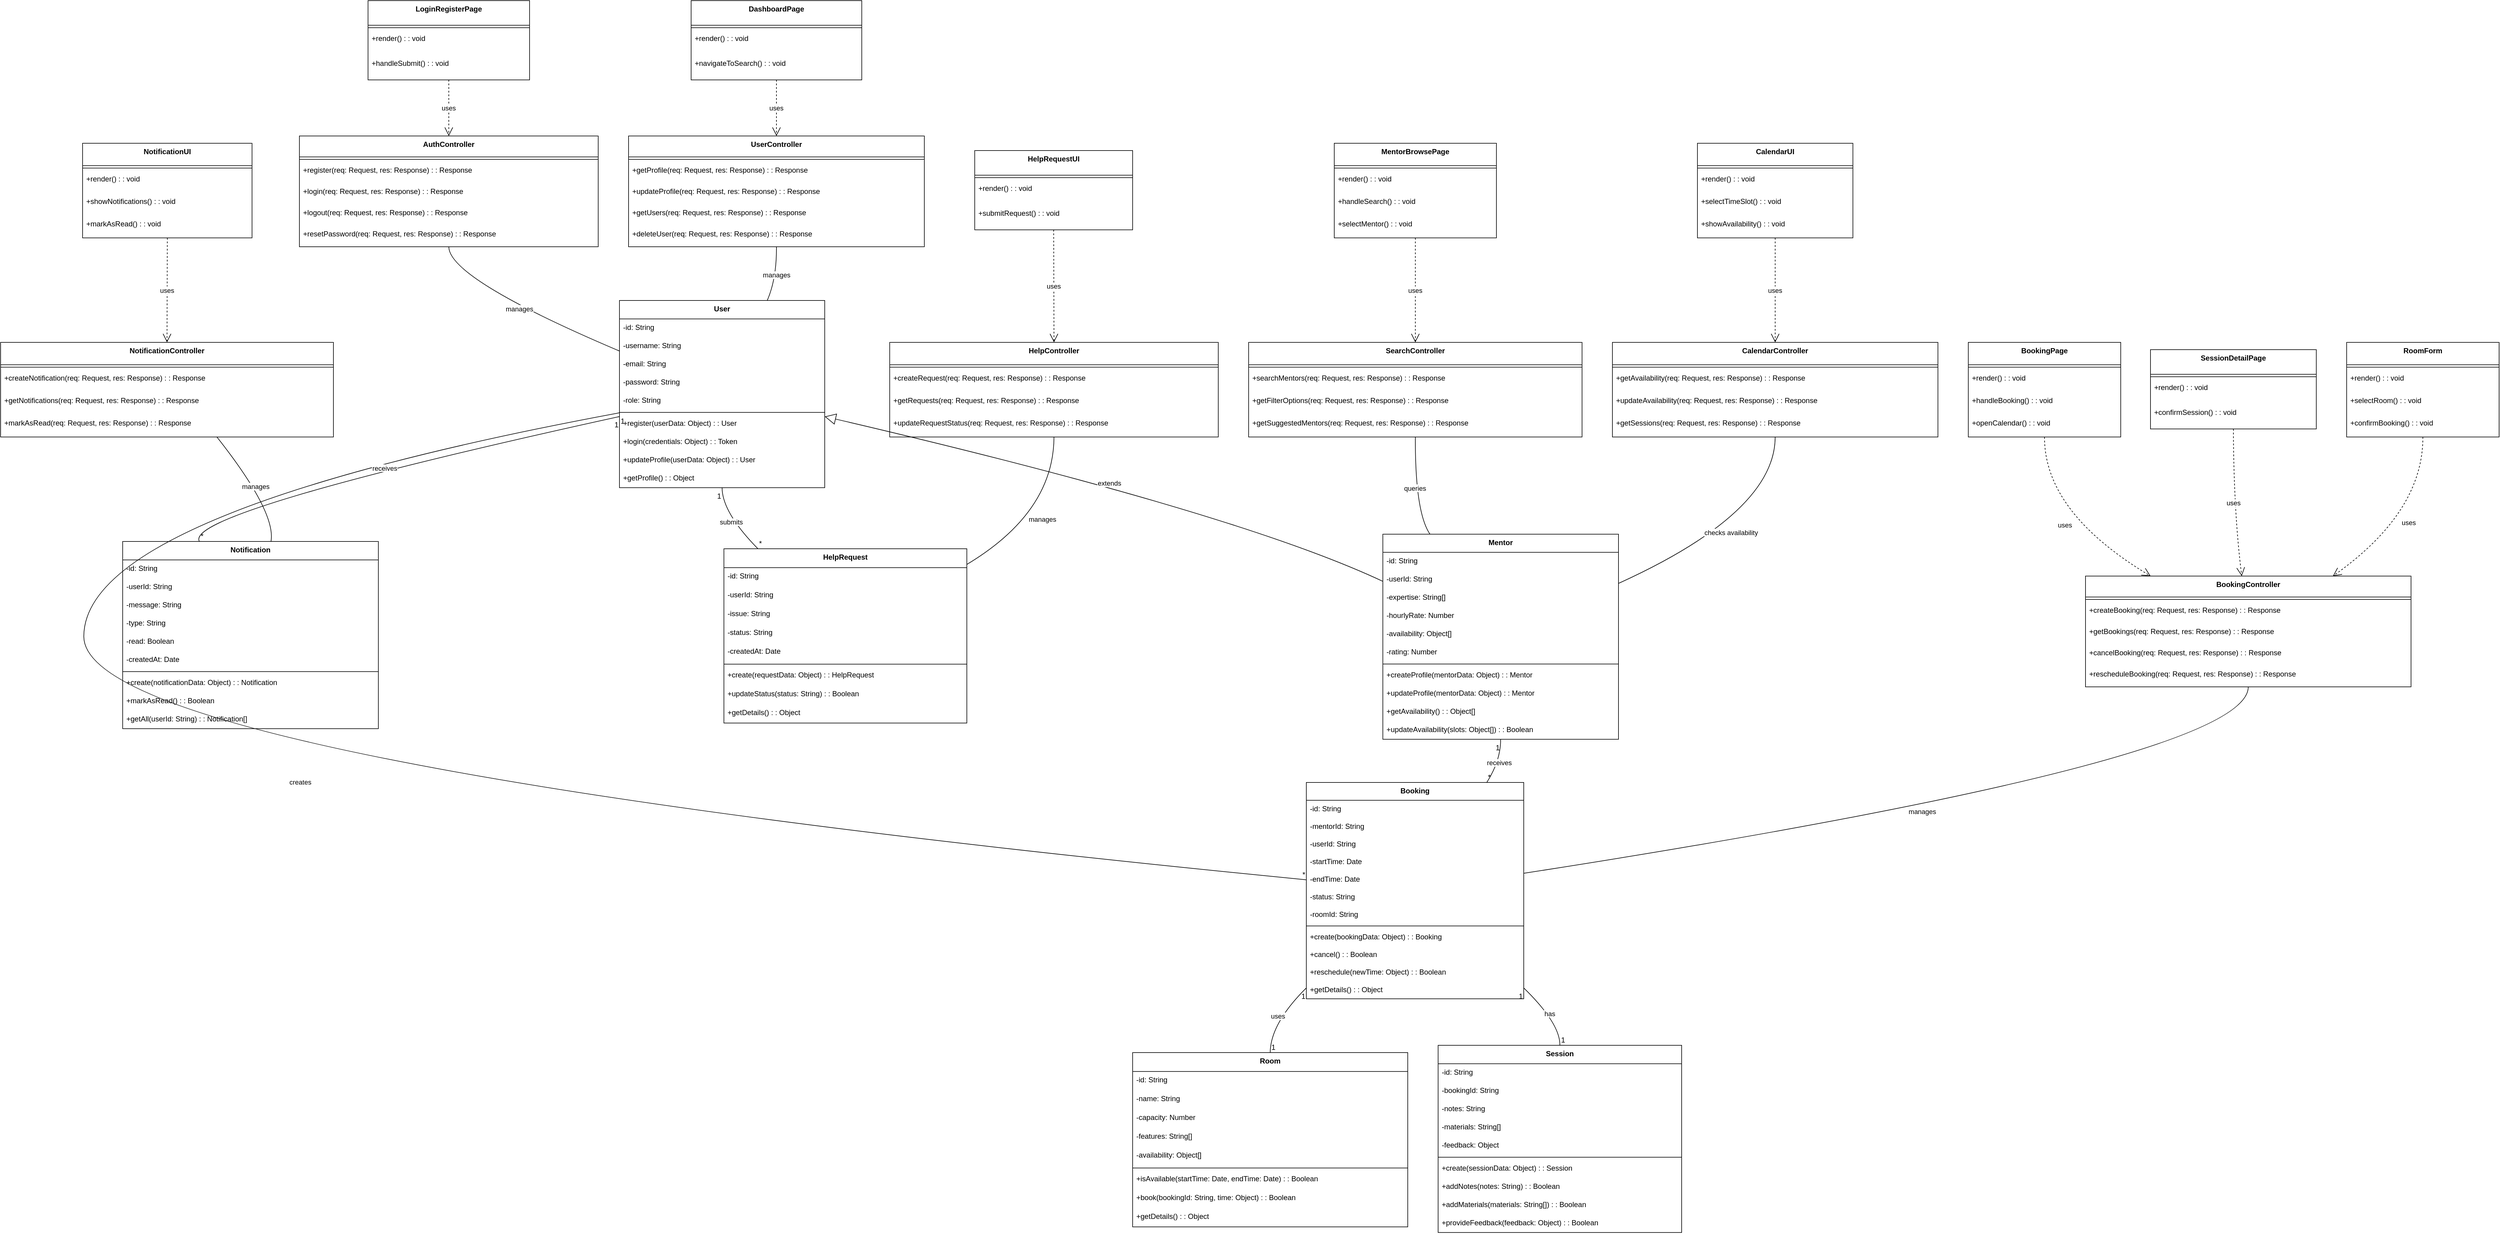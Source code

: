 <mxfile version="26.1.3">
  <diagram name="Page-1" id="c4acf3e9-155e-7222-9cf6-157b1a14988f">
    <mxGraphModel dx="5371" dy="2080" grid="1" gridSize="10" guides="1" tooltips="1" connect="1" arrows="1" fold="1" page="1" pageScale="1" pageWidth="850" pageHeight="1100" background="none" math="0" shadow="0">
      <root>
        <mxCell id="0" />
        <mxCell id="1" parent="0" />
        <mxCell id="oIyaJ22jeFS1HljBoGAg-193" value="User" style="swimlane;fontStyle=1;align=center;verticalAlign=top;childLayout=stackLayout;horizontal=1;startSize=30.4;horizontalStack=0;resizeParent=1;resizeParentMax=0;resizeLast=0;collapsible=0;marginBottom=0;" vertex="1" parent="1">
          <mxGeometry x="1039" y="514" width="338" height="308.4" as="geometry" />
        </mxCell>
        <mxCell id="oIyaJ22jeFS1HljBoGAg-194" value="-id: String" style="text;strokeColor=none;fillColor=none;align=left;verticalAlign=top;spacingLeft=4;spacingRight=4;overflow=hidden;rotatable=0;points=[[0,0.5],[1,0.5]];portConstraint=eastwest;" vertex="1" parent="oIyaJ22jeFS1HljBoGAg-193">
          <mxGeometry y="30.4" width="338" height="30" as="geometry" />
        </mxCell>
        <mxCell id="oIyaJ22jeFS1HljBoGAg-195" value="-username: String" style="text;strokeColor=none;fillColor=none;align=left;verticalAlign=top;spacingLeft=4;spacingRight=4;overflow=hidden;rotatable=0;points=[[0,0.5],[1,0.5]];portConstraint=eastwest;" vertex="1" parent="oIyaJ22jeFS1HljBoGAg-193">
          <mxGeometry y="60.4" width="338" height="30" as="geometry" />
        </mxCell>
        <mxCell id="oIyaJ22jeFS1HljBoGAg-196" value="-email: String" style="text;strokeColor=none;fillColor=none;align=left;verticalAlign=top;spacingLeft=4;spacingRight=4;overflow=hidden;rotatable=0;points=[[0,0.5],[1,0.5]];portConstraint=eastwest;" vertex="1" parent="oIyaJ22jeFS1HljBoGAg-193">
          <mxGeometry y="90.4" width="338" height="30" as="geometry" />
        </mxCell>
        <mxCell id="oIyaJ22jeFS1HljBoGAg-197" value="-password: String" style="text;strokeColor=none;fillColor=none;align=left;verticalAlign=top;spacingLeft=4;spacingRight=4;overflow=hidden;rotatable=0;points=[[0,0.5],[1,0.5]];portConstraint=eastwest;" vertex="1" parent="oIyaJ22jeFS1HljBoGAg-193">
          <mxGeometry y="120.4" width="338" height="30" as="geometry" />
        </mxCell>
        <mxCell id="oIyaJ22jeFS1HljBoGAg-198" value="-role: String" style="text;strokeColor=none;fillColor=none;align=left;verticalAlign=top;spacingLeft=4;spacingRight=4;overflow=hidden;rotatable=0;points=[[0,0.5],[1,0.5]];portConstraint=eastwest;" vertex="1" parent="oIyaJ22jeFS1HljBoGAg-193">
          <mxGeometry y="150.4" width="338" height="30" as="geometry" />
        </mxCell>
        <mxCell id="oIyaJ22jeFS1HljBoGAg-199" style="line;strokeWidth=1;fillColor=none;align=left;verticalAlign=middle;spacingTop=-1;spacingLeft=3;spacingRight=3;rotatable=0;labelPosition=right;points=[];portConstraint=eastwest;strokeColor=inherit;" vertex="1" parent="oIyaJ22jeFS1HljBoGAg-193">
          <mxGeometry y="180.4" width="338" height="8" as="geometry" />
        </mxCell>
        <mxCell id="oIyaJ22jeFS1HljBoGAg-200" value="+register(userData: Object) : : User" style="text;strokeColor=none;fillColor=none;align=left;verticalAlign=top;spacingLeft=4;spacingRight=4;overflow=hidden;rotatable=0;points=[[0,0.5],[1,0.5]];portConstraint=eastwest;" vertex="1" parent="oIyaJ22jeFS1HljBoGAg-193">
          <mxGeometry y="188.4" width="338" height="30" as="geometry" />
        </mxCell>
        <mxCell id="oIyaJ22jeFS1HljBoGAg-201" value="+login(credentials: Object) : : Token" style="text;strokeColor=none;fillColor=none;align=left;verticalAlign=top;spacingLeft=4;spacingRight=4;overflow=hidden;rotatable=0;points=[[0,0.5],[1,0.5]];portConstraint=eastwest;" vertex="1" parent="oIyaJ22jeFS1HljBoGAg-193">
          <mxGeometry y="218.4" width="338" height="30" as="geometry" />
        </mxCell>
        <mxCell id="oIyaJ22jeFS1HljBoGAg-202" value="+updateProfile(userData: Object) : : User" style="text;strokeColor=none;fillColor=none;align=left;verticalAlign=top;spacingLeft=4;spacingRight=4;overflow=hidden;rotatable=0;points=[[0,0.5],[1,0.5]];portConstraint=eastwest;" vertex="1" parent="oIyaJ22jeFS1HljBoGAg-193">
          <mxGeometry y="248.4" width="338" height="30" as="geometry" />
        </mxCell>
        <mxCell id="oIyaJ22jeFS1HljBoGAg-203" value="+getProfile() : : Object" style="text;strokeColor=none;fillColor=none;align=left;verticalAlign=top;spacingLeft=4;spacingRight=4;overflow=hidden;rotatable=0;points=[[0,0.5],[1,0.5]];portConstraint=eastwest;" vertex="1" parent="oIyaJ22jeFS1HljBoGAg-193">
          <mxGeometry y="278.4" width="338" height="30" as="geometry" />
        </mxCell>
        <mxCell id="oIyaJ22jeFS1HljBoGAg-204" value="Mentor" style="swimlane;fontStyle=1;align=center;verticalAlign=top;childLayout=stackLayout;horizontal=1;startSize=29.818;horizontalStack=0;resizeParent=1;resizeParentMax=0;resizeLast=0;collapsible=0;marginBottom=0;" vertex="1" parent="1">
          <mxGeometry x="2296" y="899" width="388" height="337.818" as="geometry" />
        </mxCell>
        <mxCell id="oIyaJ22jeFS1HljBoGAg-205" value="-id: String" style="text;strokeColor=none;fillColor=none;align=left;verticalAlign=top;spacingLeft=4;spacingRight=4;overflow=hidden;rotatable=0;points=[[0,0.5],[1,0.5]];portConstraint=eastwest;" vertex="1" parent="oIyaJ22jeFS1HljBoGAg-204">
          <mxGeometry y="29.818" width="388" height="30" as="geometry" />
        </mxCell>
        <mxCell id="oIyaJ22jeFS1HljBoGAg-206" value="-userId: String" style="text;strokeColor=none;fillColor=none;align=left;verticalAlign=top;spacingLeft=4;spacingRight=4;overflow=hidden;rotatable=0;points=[[0,0.5],[1,0.5]];portConstraint=eastwest;" vertex="1" parent="oIyaJ22jeFS1HljBoGAg-204">
          <mxGeometry y="59.818" width="388" height="30" as="geometry" />
        </mxCell>
        <mxCell id="oIyaJ22jeFS1HljBoGAg-207" value="-expertise: String[]" style="text;strokeColor=none;fillColor=none;align=left;verticalAlign=top;spacingLeft=4;spacingRight=4;overflow=hidden;rotatable=0;points=[[0,0.5],[1,0.5]];portConstraint=eastwest;" vertex="1" parent="oIyaJ22jeFS1HljBoGAg-204">
          <mxGeometry y="89.818" width="388" height="30" as="geometry" />
        </mxCell>
        <mxCell id="oIyaJ22jeFS1HljBoGAg-208" value="-hourlyRate: Number" style="text;strokeColor=none;fillColor=none;align=left;verticalAlign=top;spacingLeft=4;spacingRight=4;overflow=hidden;rotatable=0;points=[[0,0.5],[1,0.5]];portConstraint=eastwest;" vertex="1" parent="oIyaJ22jeFS1HljBoGAg-204">
          <mxGeometry y="119.818" width="388" height="30" as="geometry" />
        </mxCell>
        <mxCell id="oIyaJ22jeFS1HljBoGAg-209" value="-availability: Object[]" style="text;strokeColor=none;fillColor=none;align=left;verticalAlign=top;spacingLeft=4;spacingRight=4;overflow=hidden;rotatable=0;points=[[0,0.5],[1,0.5]];portConstraint=eastwest;" vertex="1" parent="oIyaJ22jeFS1HljBoGAg-204">
          <mxGeometry y="149.818" width="388" height="30" as="geometry" />
        </mxCell>
        <mxCell id="oIyaJ22jeFS1HljBoGAg-210" value="-rating: Number" style="text;strokeColor=none;fillColor=none;align=left;verticalAlign=top;spacingLeft=4;spacingRight=4;overflow=hidden;rotatable=0;points=[[0,0.5],[1,0.5]];portConstraint=eastwest;" vertex="1" parent="oIyaJ22jeFS1HljBoGAg-204">
          <mxGeometry y="179.818" width="388" height="30" as="geometry" />
        </mxCell>
        <mxCell id="oIyaJ22jeFS1HljBoGAg-211" style="line;strokeWidth=1;fillColor=none;align=left;verticalAlign=middle;spacingTop=-1;spacingLeft=3;spacingRight=3;rotatable=0;labelPosition=right;points=[];portConstraint=eastwest;strokeColor=inherit;" vertex="1" parent="oIyaJ22jeFS1HljBoGAg-204">
          <mxGeometry y="209.818" width="388" height="8" as="geometry" />
        </mxCell>
        <mxCell id="oIyaJ22jeFS1HljBoGAg-212" value="+createProfile(mentorData: Object) : : Mentor" style="text;strokeColor=none;fillColor=none;align=left;verticalAlign=top;spacingLeft=4;spacingRight=4;overflow=hidden;rotatable=0;points=[[0,0.5],[1,0.5]];portConstraint=eastwest;" vertex="1" parent="oIyaJ22jeFS1HljBoGAg-204">
          <mxGeometry y="217.818" width="388" height="30" as="geometry" />
        </mxCell>
        <mxCell id="oIyaJ22jeFS1HljBoGAg-213" value="+updateProfile(mentorData: Object) : : Mentor" style="text;strokeColor=none;fillColor=none;align=left;verticalAlign=top;spacingLeft=4;spacingRight=4;overflow=hidden;rotatable=0;points=[[0,0.5],[1,0.5]];portConstraint=eastwest;" vertex="1" parent="oIyaJ22jeFS1HljBoGAg-204">
          <mxGeometry y="247.818" width="388" height="30" as="geometry" />
        </mxCell>
        <mxCell id="oIyaJ22jeFS1HljBoGAg-214" value="+getAvailability() : : Object[]" style="text;strokeColor=none;fillColor=none;align=left;verticalAlign=top;spacingLeft=4;spacingRight=4;overflow=hidden;rotatable=0;points=[[0,0.5],[1,0.5]];portConstraint=eastwest;" vertex="1" parent="oIyaJ22jeFS1HljBoGAg-204">
          <mxGeometry y="277.818" width="388" height="30" as="geometry" />
        </mxCell>
        <mxCell id="oIyaJ22jeFS1HljBoGAg-215" value="+updateAvailability(slots: Object[]) : : Boolean" style="text;strokeColor=none;fillColor=none;align=left;verticalAlign=top;spacingLeft=4;spacingRight=4;overflow=hidden;rotatable=0;points=[[0,0.5],[1,0.5]];portConstraint=eastwest;" vertex="1" parent="oIyaJ22jeFS1HljBoGAg-204">
          <mxGeometry y="307.818" width="388" height="30" as="geometry" />
        </mxCell>
        <mxCell id="oIyaJ22jeFS1HljBoGAg-216" value="Booking" style="swimlane;fontStyle=1;align=center;verticalAlign=top;childLayout=stackLayout;horizontal=1;startSize=29.333;horizontalStack=0;resizeParent=1;resizeParentMax=0;resizeLast=0;collapsible=0;marginBottom=0;" vertex="1" parent="1">
          <mxGeometry x="2170" y="1308" width="358" height="356.333" as="geometry" />
        </mxCell>
        <mxCell id="oIyaJ22jeFS1HljBoGAg-217" value="-id: String" style="text;strokeColor=none;fillColor=none;align=left;verticalAlign=top;spacingLeft=4;spacingRight=4;overflow=hidden;rotatable=0;points=[[0,0.5],[1,0.5]];portConstraint=eastwest;" vertex="1" parent="oIyaJ22jeFS1HljBoGAg-216">
          <mxGeometry y="29.333" width="358" height="29" as="geometry" />
        </mxCell>
        <mxCell id="oIyaJ22jeFS1HljBoGAg-218" value="-mentorId: String" style="text;strokeColor=none;fillColor=none;align=left;verticalAlign=top;spacingLeft=4;spacingRight=4;overflow=hidden;rotatable=0;points=[[0,0.5],[1,0.5]];portConstraint=eastwest;" vertex="1" parent="oIyaJ22jeFS1HljBoGAg-216">
          <mxGeometry y="58.333" width="358" height="29" as="geometry" />
        </mxCell>
        <mxCell id="oIyaJ22jeFS1HljBoGAg-219" value="-userId: String" style="text;strokeColor=none;fillColor=none;align=left;verticalAlign=top;spacingLeft=4;spacingRight=4;overflow=hidden;rotatable=0;points=[[0,0.5],[1,0.5]];portConstraint=eastwest;" vertex="1" parent="oIyaJ22jeFS1HljBoGAg-216">
          <mxGeometry y="87.333" width="358" height="29" as="geometry" />
        </mxCell>
        <mxCell id="oIyaJ22jeFS1HljBoGAg-220" value="-startTime: Date" style="text;strokeColor=none;fillColor=none;align=left;verticalAlign=top;spacingLeft=4;spacingRight=4;overflow=hidden;rotatable=0;points=[[0,0.5],[1,0.5]];portConstraint=eastwest;" vertex="1" parent="oIyaJ22jeFS1HljBoGAg-216">
          <mxGeometry y="116.333" width="358" height="29" as="geometry" />
        </mxCell>
        <mxCell id="oIyaJ22jeFS1HljBoGAg-221" value="-endTime: Date" style="text;strokeColor=none;fillColor=none;align=left;verticalAlign=top;spacingLeft=4;spacingRight=4;overflow=hidden;rotatable=0;points=[[0,0.5],[1,0.5]];portConstraint=eastwest;" vertex="1" parent="oIyaJ22jeFS1HljBoGAg-216">
          <mxGeometry y="145.333" width="358" height="29" as="geometry" />
        </mxCell>
        <mxCell id="oIyaJ22jeFS1HljBoGAg-222" value="-status: String" style="text;strokeColor=none;fillColor=none;align=left;verticalAlign=top;spacingLeft=4;spacingRight=4;overflow=hidden;rotatable=0;points=[[0,0.5],[1,0.5]];portConstraint=eastwest;" vertex="1" parent="oIyaJ22jeFS1HljBoGAg-216">
          <mxGeometry y="174.333" width="358" height="29" as="geometry" />
        </mxCell>
        <mxCell id="oIyaJ22jeFS1HljBoGAg-223" value="-roomId: String" style="text;strokeColor=none;fillColor=none;align=left;verticalAlign=top;spacingLeft=4;spacingRight=4;overflow=hidden;rotatable=0;points=[[0,0.5],[1,0.5]];portConstraint=eastwest;" vertex="1" parent="oIyaJ22jeFS1HljBoGAg-216">
          <mxGeometry y="203.333" width="358" height="29" as="geometry" />
        </mxCell>
        <mxCell id="oIyaJ22jeFS1HljBoGAg-224" style="line;strokeWidth=1;fillColor=none;align=left;verticalAlign=middle;spacingTop=-1;spacingLeft=3;spacingRight=3;rotatable=0;labelPosition=right;points=[];portConstraint=eastwest;strokeColor=inherit;" vertex="1" parent="oIyaJ22jeFS1HljBoGAg-216">
          <mxGeometry y="232.333" width="358" height="8" as="geometry" />
        </mxCell>
        <mxCell id="oIyaJ22jeFS1HljBoGAg-225" value="+create(bookingData: Object) : : Booking" style="text;strokeColor=none;fillColor=none;align=left;verticalAlign=top;spacingLeft=4;spacingRight=4;overflow=hidden;rotatable=0;points=[[0,0.5],[1,0.5]];portConstraint=eastwest;" vertex="1" parent="oIyaJ22jeFS1HljBoGAg-216">
          <mxGeometry y="240.333" width="358" height="29" as="geometry" />
        </mxCell>
        <mxCell id="oIyaJ22jeFS1HljBoGAg-226" value="+cancel() : : Boolean" style="text;strokeColor=none;fillColor=none;align=left;verticalAlign=top;spacingLeft=4;spacingRight=4;overflow=hidden;rotatable=0;points=[[0,0.5],[1,0.5]];portConstraint=eastwest;" vertex="1" parent="oIyaJ22jeFS1HljBoGAg-216">
          <mxGeometry y="269.333" width="358" height="29" as="geometry" />
        </mxCell>
        <mxCell id="oIyaJ22jeFS1HljBoGAg-227" value="+reschedule(newTime: Object) : : Boolean" style="text;strokeColor=none;fillColor=none;align=left;verticalAlign=top;spacingLeft=4;spacingRight=4;overflow=hidden;rotatable=0;points=[[0,0.5],[1,0.5]];portConstraint=eastwest;" vertex="1" parent="oIyaJ22jeFS1HljBoGAg-216">
          <mxGeometry y="298.333" width="358" height="29" as="geometry" />
        </mxCell>
        <mxCell id="oIyaJ22jeFS1HljBoGAg-228" value="+getDetails() : : Object" style="text;strokeColor=none;fillColor=none;align=left;verticalAlign=top;spacingLeft=4;spacingRight=4;overflow=hidden;rotatable=0;points=[[0,0.5],[1,0.5]];portConstraint=eastwest;" vertex="1" parent="oIyaJ22jeFS1HljBoGAg-216">
          <mxGeometry y="327.333" width="358" height="29" as="geometry" />
        </mxCell>
        <mxCell id="oIyaJ22jeFS1HljBoGAg-229" value="Room" style="swimlane;fontStyle=1;align=center;verticalAlign=top;childLayout=stackLayout;horizontal=1;startSize=31.111;horizontalStack=0;resizeParent=1;resizeParentMax=0;resizeLast=0;collapsible=0;marginBottom=0;" vertex="1" parent="1">
          <mxGeometry x="1884" y="1753" width="453" height="287.111" as="geometry" />
        </mxCell>
        <mxCell id="oIyaJ22jeFS1HljBoGAg-230" value="-id: String" style="text;strokeColor=none;fillColor=none;align=left;verticalAlign=top;spacingLeft=4;spacingRight=4;overflow=hidden;rotatable=0;points=[[0,0.5],[1,0.5]];portConstraint=eastwest;" vertex="1" parent="oIyaJ22jeFS1HljBoGAg-229">
          <mxGeometry y="31.111" width="453" height="31" as="geometry" />
        </mxCell>
        <mxCell id="oIyaJ22jeFS1HljBoGAg-231" value="-name: String" style="text;strokeColor=none;fillColor=none;align=left;verticalAlign=top;spacingLeft=4;spacingRight=4;overflow=hidden;rotatable=0;points=[[0,0.5],[1,0.5]];portConstraint=eastwest;" vertex="1" parent="oIyaJ22jeFS1HljBoGAg-229">
          <mxGeometry y="62.111" width="453" height="31" as="geometry" />
        </mxCell>
        <mxCell id="oIyaJ22jeFS1HljBoGAg-232" value="-capacity: Number" style="text;strokeColor=none;fillColor=none;align=left;verticalAlign=top;spacingLeft=4;spacingRight=4;overflow=hidden;rotatable=0;points=[[0,0.5],[1,0.5]];portConstraint=eastwest;" vertex="1" parent="oIyaJ22jeFS1HljBoGAg-229">
          <mxGeometry y="93.111" width="453" height="31" as="geometry" />
        </mxCell>
        <mxCell id="oIyaJ22jeFS1HljBoGAg-233" value="-features: String[]" style="text;strokeColor=none;fillColor=none;align=left;verticalAlign=top;spacingLeft=4;spacingRight=4;overflow=hidden;rotatable=0;points=[[0,0.5],[1,0.5]];portConstraint=eastwest;" vertex="1" parent="oIyaJ22jeFS1HljBoGAg-229">
          <mxGeometry y="124.111" width="453" height="31" as="geometry" />
        </mxCell>
        <mxCell id="oIyaJ22jeFS1HljBoGAg-234" value="-availability: Object[]" style="text;strokeColor=none;fillColor=none;align=left;verticalAlign=top;spacingLeft=4;spacingRight=4;overflow=hidden;rotatable=0;points=[[0,0.5],[1,0.5]];portConstraint=eastwest;" vertex="1" parent="oIyaJ22jeFS1HljBoGAg-229">
          <mxGeometry y="155.111" width="453" height="31" as="geometry" />
        </mxCell>
        <mxCell id="oIyaJ22jeFS1HljBoGAg-235" style="line;strokeWidth=1;fillColor=none;align=left;verticalAlign=middle;spacingTop=-1;spacingLeft=3;spacingRight=3;rotatable=0;labelPosition=right;points=[];portConstraint=eastwest;strokeColor=inherit;" vertex="1" parent="oIyaJ22jeFS1HljBoGAg-229">
          <mxGeometry y="186.111" width="453" height="8" as="geometry" />
        </mxCell>
        <mxCell id="oIyaJ22jeFS1HljBoGAg-236" value="+isAvailable(startTime: Date, endTime: Date) : : Boolean" style="text;strokeColor=none;fillColor=none;align=left;verticalAlign=top;spacingLeft=4;spacingRight=4;overflow=hidden;rotatable=0;points=[[0,0.5],[1,0.5]];portConstraint=eastwest;" vertex="1" parent="oIyaJ22jeFS1HljBoGAg-229">
          <mxGeometry y="194.111" width="453" height="31" as="geometry" />
        </mxCell>
        <mxCell id="oIyaJ22jeFS1HljBoGAg-237" value="+book(bookingId: String, time: Object) : : Boolean" style="text;strokeColor=none;fillColor=none;align=left;verticalAlign=top;spacingLeft=4;spacingRight=4;overflow=hidden;rotatable=0;points=[[0,0.5],[1,0.5]];portConstraint=eastwest;" vertex="1" parent="oIyaJ22jeFS1HljBoGAg-229">
          <mxGeometry y="225.111" width="453" height="31" as="geometry" />
        </mxCell>
        <mxCell id="oIyaJ22jeFS1HljBoGAg-238" value="+getDetails() : : Object" style="text;strokeColor=none;fillColor=none;align=left;verticalAlign=top;spacingLeft=4;spacingRight=4;overflow=hidden;rotatable=0;points=[[0,0.5],[1,0.5]];portConstraint=eastwest;" vertex="1" parent="oIyaJ22jeFS1HljBoGAg-229">
          <mxGeometry y="256.111" width="453" height="31" as="geometry" />
        </mxCell>
        <mxCell id="oIyaJ22jeFS1HljBoGAg-239" value="Session" style="swimlane;fontStyle=1;align=center;verticalAlign=top;childLayout=stackLayout;horizontal=1;startSize=30.4;horizontalStack=0;resizeParent=1;resizeParentMax=0;resizeLast=0;collapsible=0;marginBottom=0;" vertex="1" parent="1">
          <mxGeometry x="2387" y="1741" width="401" height="308.4" as="geometry" />
        </mxCell>
        <mxCell id="oIyaJ22jeFS1HljBoGAg-240" value="-id: String" style="text;strokeColor=none;fillColor=none;align=left;verticalAlign=top;spacingLeft=4;spacingRight=4;overflow=hidden;rotatable=0;points=[[0,0.5],[1,0.5]];portConstraint=eastwest;" vertex="1" parent="oIyaJ22jeFS1HljBoGAg-239">
          <mxGeometry y="30.4" width="401" height="30" as="geometry" />
        </mxCell>
        <mxCell id="oIyaJ22jeFS1HljBoGAg-241" value="-bookingId: String" style="text;strokeColor=none;fillColor=none;align=left;verticalAlign=top;spacingLeft=4;spacingRight=4;overflow=hidden;rotatable=0;points=[[0,0.5],[1,0.5]];portConstraint=eastwest;" vertex="1" parent="oIyaJ22jeFS1HljBoGAg-239">
          <mxGeometry y="60.4" width="401" height="30" as="geometry" />
        </mxCell>
        <mxCell id="oIyaJ22jeFS1HljBoGAg-242" value="-notes: String" style="text;strokeColor=none;fillColor=none;align=left;verticalAlign=top;spacingLeft=4;spacingRight=4;overflow=hidden;rotatable=0;points=[[0,0.5],[1,0.5]];portConstraint=eastwest;" vertex="1" parent="oIyaJ22jeFS1HljBoGAg-239">
          <mxGeometry y="90.4" width="401" height="30" as="geometry" />
        </mxCell>
        <mxCell id="oIyaJ22jeFS1HljBoGAg-243" value="-materials: String[]" style="text;strokeColor=none;fillColor=none;align=left;verticalAlign=top;spacingLeft=4;spacingRight=4;overflow=hidden;rotatable=0;points=[[0,0.5],[1,0.5]];portConstraint=eastwest;" vertex="1" parent="oIyaJ22jeFS1HljBoGAg-239">
          <mxGeometry y="120.4" width="401" height="30" as="geometry" />
        </mxCell>
        <mxCell id="oIyaJ22jeFS1HljBoGAg-244" value="-feedback: Object" style="text;strokeColor=none;fillColor=none;align=left;verticalAlign=top;spacingLeft=4;spacingRight=4;overflow=hidden;rotatable=0;points=[[0,0.5],[1,0.5]];portConstraint=eastwest;" vertex="1" parent="oIyaJ22jeFS1HljBoGAg-239">
          <mxGeometry y="150.4" width="401" height="30" as="geometry" />
        </mxCell>
        <mxCell id="oIyaJ22jeFS1HljBoGAg-245" style="line;strokeWidth=1;fillColor=none;align=left;verticalAlign=middle;spacingTop=-1;spacingLeft=3;spacingRight=3;rotatable=0;labelPosition=right;points=[];portConstraint=eastwest;strokeColor=inherit;" vertex="1" parent="oIyaJ22jeFS1HljBoGAg-239">
          <mxGeometry y="180.4" width="401" height="8" as="geometry" />
        </mxCell>
        <mxCell id="oIyaJ22jeFS1HljBoGAg-246" value="+create(sessionData: Object) : : Session" style="text;strokeColor=none;fillColor=none;align=left;verticalAlign=top;spacingLeft=4;spacingRight=4;overflow=hidden;rotatable=0;points=[[0,0.5],[1,0.5]];portConstraint=eastwest;" vertex="1" parent="oIyaJ22jeFS1HljBoGAg-239">
          <mxGeometry y="188.4" width="401" height="30" as="geometry" />
        </mxCell>
        <mxCell id="oIyaJ22jeFS1HljBoGAg-247" value="+addNotes(notes: String) : : Boolean" style="text;strokeColor=none;fillColor=none;align=left;verticalAlign=top;spacingLeft=4;spacingRight=4;overflow=hidden;rotatable=0;points=[[0,0.5],[1,0.5]];portConstraint=eastwest;" vertex="1" parent="oIyaJ22jeFS1HljBoGAg-239">
          <mxGeometry y="218.4" width="401" height="30" as="geometry" />
        </mxCell>
        <mxCell id="oIyaJ22jeFS1HljBoGAg-248" value="+addMaterials(materials: String[]) : : Boolean" style="text;strokeColor=none;fillColor=none;align=left;verticalAlign=top;spacingLeft=4;spacingRight=4;overflow=hidden;rotatable=0;points=[[0,0.5],[1,0.5]];portConstraint=eastwest;" vertex="1" parent="oIyaJ22jeFS1HljBoGAg-239">
          <mxGeometry y="248.4" width="401" height="30" as="geometry" />
        </mxCell>
        <mxCell id="oIyaJ22jeFS1HljBoGAg-249" value="+provideFeedback(feedback: Object) : : Boolean" style="text;strokeColor=none;fillColor=none;align=left;verticalAlign=top;spacingLeft=4;spacingRight=4;overflow=hidden;rotatable=0;points=[[0,0.5],[1,0.5]];portConstraint=eastwest;" vertex="1" parent="oIyaJ22jeFS1HljBoGAg-239">
          <mxGeometry y="278.4" width="401" height="30" as="geometry" />
        </mxCell>
        <mxCell id="oIyaJ22jeFS1HljBoGAg-250" value="Notification" style="swimlane;fontStyle=1;align=center;verticalAlign=top;childLayout=stackLayout;horizontal=1;startSize=30.4;horizontalStack=0;resizeParent=1;resizeParentMax=0;resizeLast=0;collapsible=0;marginBottom=0;" vertex="1" parent="1">
          <mxGeometry x="221" y="911" width="421" height="308.4" as="geometry" />
        </mxCell>
        <mxCell id="oIyaJ22jeFS1HljBoGAg-251" value="-id: String" style="text;strokeColor=none;fillColor=none;align=left;verticalAlign=top;spacingLeft=4;spacingRight=4;overflow=hidden;rotatable=0;points=[[0,0.5],[1,0.5]];portConstraint=eastwest;" vertex="1" parent="oIyaJ22jeFS1HljBoGAg-250">
          <mxGeometry y="30.4" width="421" height="30" as="geometry" />
        </mxCell>
        <mxCell id="oIyaJ22jeFS1HljBoGAg-252" value="-userId: String" style="text;strokeColor=none;fillColor=none;align=left;verticalAlign=top;spacingLeft=4;spacingRight=4;overflow=hidden;rotatable=0;points=[[0,0.5],[1,0.5]];portConstraint=eastwest;" vertex="1" parent="oIyaJ22jeFS1HljBoGAg-250">
          <mxGeometry y="60.4" width="421" height="30" as="geometry" />
        </mxCell>
        <mxCell id="oIyaJ22jeFS1HljBoGAg-253" value="-message: String" style="text;strokeColor=none;fillColor=none;align=left;verticalAlign=top;spacingLeft=4;spacingRight=4;overflow=hidden;rotatable=0;points=[[0,0.5],[1,0.5]];portConstraint=eastwest;" vertex="1" parent="oIyaJ22jeFS1HljBoGAg-250">
          <mxGeometry y="90.4" width="421" height="30" as="geometry" />
        </mxCell>
        <mxCell id="oIyaJ22jeFS1HljBoGAg-254" value="-type: String" style="text;strokeColor=none;fillColor=none;align=left;verticalAlign=top;spacingLeft=4;spacingRight=4;overflow=hidden;rotatable=0;points=[[0,0.5],[1,0.5]];portConstraint=eastwest;" vertex="1" parent="oIyaJ22jeFS1HljBoGAg-250">
          <mxGeometry y="120.4" width="421" height="30" as="geometry" />
        </mxCell>
        <mxCell id="oIyaJ22jeFS1HljBoGAg-255" value="-read: Boolean" style="text;strokeColor=none;fillColor=none;align=left;verticalAlign=top;spacingLeft=4;spacingRight=4;overflow=hidden;rotatable=0;points=[[0,0.5],[1,0.5]];portConstraint=eastwest;" vertex="1" parent="oIyaJ22jeFS1HljBoGAg-250">
          <mxGeometry y="150.4" width="421" height="30" as="geometry" />
        </mxCell>
        <mxCell id="oIyaJ22jeFS1HljBoGAg-256" value="-createdAt: Date" style="text;strokeColor=none;fillColor=none;align=left;verticalAlign=top;spacingLeft=4;spacingRight=4;overflow=hidden;rotatable=0;points=[[0,0.5],[1,0.5]];portConstraint=eastwest;" vertex="1" parent="oIyaJ22jeFS1HljBoGAg-250">
          <mxGeometry y="180.4" width="421" height="30" as="geometry" />
        </mxCell>
        <mxCell id="oIyaJ22jeFS1HljBoGAg-257" style="line;strokeWidth=1;fillColor=none;align=left;verticalAlign=middle;spacingTop=-1;spacingLeft=3;spacingRight=3;rotatable=0;labelPosition=right;points=[];portConstraint=eastwest;strokeColor=inherit;" vertex="1" parent="oIyaJ22jeFS1HljBoGAg-250">
          <mxGeometry y="210.4" width="421" height="8" as="geometry" />
        </mxCell>
        <mxCell id="oIyaJ22jeFS1HljBoGAg-258" value="+create(notificationData: Object) : : Notification" style="text;strokeColor=none;fillColor=none;align=left;verticalAlign=top;spacingLeft=4;spacingRight=4;overflow=hidden;rotatable=0;points=[[0,0.5],[1,0.5]];portConstraint=eastwest;" vertex="1" parent="oIyaJ22jeFS1HljBoGAg-250">
          <mxGeometry y="218.4" width="421" height="30" as="geometry" />
        </mxCell>
        <mxCell id="oIyaJ22jeFS1HljBoGAg-259" value="+markAsRead() : : Boolean" style="text;strokeColor=none;fillColor=none;align=left;verticalAlign=top;spacingLeft=4;spacingRight=4;overflow=hidden;rotatable=0;points=[[0,0.5],[1,0.5]];portConstraint=eastwest;" vertex="1" parent="oIyaJ22jeFS1HljBoGAg-250">
          <mxGeometry y="248.4" width="421" height="30" as="geometry" />
        </mxCell>
        <mxCell id="oIyaJ22jeFS1HljBoGAg-260" value="+getAll(userId: String) : : Notification[]" style="text;strokeColor=none;fillColor=none;align=left;verticalAlign=top;spacingLeft=4;spacingRight=4;overflow=hidden;rotatable=0;points=[[0,0.5],[1,0.5]];portConstraint=eastwest;" vertex="1" parent="oIyaJ22jeFS1HljBoGAg-250">
          <mxGeometry y="278.4" width="421" height="30" as="geometry" />
        </mxCell>
        <mxCell id="oIyaJ22jeFS1HljBoGAg-261" value="HelpRequest" style="swimlane;fontStyle=1;align=center;verticalAlign=top;childLayout=stackLayout;horizontal=1;startSize=31.111;horizontalStack=0;resizeParent=1;resizeParentMax=0;resizeLast=0;collapsible=0;marginBottom=0;" vertex="1" parent="1">
          <mxGeometry x="1211" y="923" width="400" height="287.111" as="geometry" />
        </mxCell>
        <mxCell id="oIyaJ22jeFS1HljBoGAg-262" value="-id: String" style="text;strokeColor=none;fillColor=none;align=left;verticalAlign=top;spacingLeft=4;spacingRight=4;overflow=hidden;rotatable=0;points=[[0,0.5],[1,0.5]];portConstraint=eastwest;" vertex="1" parent="oIyaJ22jeFS1HljBoGAg-261">
          <mxGeometry y="31.111" width="400" height="31" as="geometry" />
        </mxCell>
        <mxCell id="oIyaJ22jeFS1HljBoGAg-263" value="-userId: String" style="text;strokeColor=none;fillColor=none;align=left;verticalAlign=top;spacingLeft=4;spacingRight=4;overflow=hidden;rotatable=0;points=[[0,0.5],[1,0.5]];portConstraint=eastwest;" vertex="1" parent="oIyaJ22jeFS1HljBoGAg-261">
          <mxGeometry y="62.111" width="400" height="31" as="geometry" />
        </mxCell>
        <mxCell id="oIyaJ22jeFS1HljBoGAg-264" value="-issue: String" style="text;strokeColor=none;fillColor=none;align=left;verticalAlign=top;spacingLeft=4;spacingRight=4;overflow=hidden;rotatable=0;points=[[0,0.5],[1,0.5]];portConstraint=eastwest;" vertex="1" parent="oIyaJ22jeFS1HljBoGAg-261">
          <mxGeometry y="93.111" width="400" height="31" as="geometry" />
        </mxCell>
        <mxCell id="oIyaJ22jeFS1HljBoGAg-265" value="-status: String" style="text;strokeColor=none;fillColor=none;align=left;verticalAlign=top;spacingLeft=4;spacingRight=4;overflow=hidden;rotatable=0;points=[[0,0.5],[1,0.5]];portConstraint=eastwest;" vertex="1" parent="oIyaJ22jeFS1HljBoGAg-261">
          <mxGeometry y="124.111" width="400" height="31" as="geometry" />
        </mxCell>
        <mxCell id="oIyaJ22jeFS1HljBoGAg-266" value="-createdAt: Date" style="text;strokeColor=none;fillColor=none;align=left;verticalAlign=top;spacingLeft=4;spacingRight=4;overflow=hidden;rotatable=0;points=[[0,0.5],[1,0.5]];portConstraint=eastwest;" vertex="1" parent="oIyaJ22jeFS1HljBoGAg-261">
          <mxGeometry y="155.111" width="400" height="31" as="geometry" />
        </mxCell>
        <mxCell id="oIyaJ22jeFS1HljBoGAg-267" style="line;strokeWidth=1;fillColor=none;align=left;verticalAlign=middle;spacingTop=-1;spacingLeft=3;spacingRight=3;rotatable=0;labelPosition=right;points=[];portConstraint=eastwest;strokeColor=inherit;" vertex="1" parent="oIyaJ22jeFS1HljBoGAg-261">
          <mxGeometry y="186.111" width="400" height="8" as="geometry" />
        </mxCell>
        <mxCell id="oIyaJ22jeFS1HljBoGAg-268" value="+create(requestData: Object) : : HelpRequest" style="text;strokeColor=none;fillColor=none;align=left;verticalAlign=top;spacingLeft=4;spacingRight=4;overflow=hidden;rotatable=0;points=[[0,0.5],[1,0.5]];portConstraint=eastwest;" vertex="1" parent="oIyaJ22jeFS1HljBoGAg-261">
          <mxGeometry y="194.111" width="400" height="31" as="geometry" />
        </mxCell>
        <mxCell id="oIyaJ22jeFS1HljBoGAg-269" value="+updateStatus(status: String) : : Boolean" style="text;strokeColor=none;fillColor=none;align=left;verticalAlign=top;spacingLeft=4;spacingRight=4;overflow=hidden;rotatable=0;points=[[0,0.5],[1,0.5]];portConstraint=eastwest;" vertex="1" parent="oIyaJ22jeFS1HljBoGAg-261">
          <mxGeometry y="225.111" width="400" height="31" as="geometry" />
        </mxCell>
        <mxCell id="oIyaJ22jeFS1HljBoGAg-270" value="+getDetails() : : Object" style="text;strokeColor=none;fillColor=none;align=left;verticalAlign=top;spacingLeft=4;spacingRight=4;overflow=hidden;rotatable=0;points=[[0,0.5],[1,0.5]];portConstraint=eastwest;" vertex="1" parent="oIyaJ22jeFS1HljBoGAg-261">
          <mxGeometry y="256.111" width="400" height="31" as="geometry" />
        </mxCell>
        <mxCell id="oIyaJ22jeFS1HljBoGAg-271" value="AuthController" style="swimlane;fontStyle=1;align=center;verticalAlign=top;childLayout=stackLayout;horizontal=1;startSize=34.545;horizontalStack=0;resizeParent=1;resizeParentMax=0;resizeLast=0;collapsible=0;marginBottom=0;" vertex="1" parent="1">
          <mxGeometry x="512" y="243" width="492" height="182.545" as="geometry" />
        </mxCell>
        <mxCell id="oIyaJ22jeFS1HljBoGAg-272" style="line;strokeWidth=1;fillColor=none;align=left;verticalAlign=middle;spacingTop=-1;spacingLeft=3;spacingRight=3;rotatable=0;labelPosition=right;points=[];portConstraint=eastwest;strokeColor=inherit;" vertex="1" parent="oIyaJ22jeFS1HljBoGAg-271">
          <mxGeometry y="34.545" width="492" height="8" as="geometry" />
        </mxCell>
        <mxCell id="oIyaJ22jeFS1HljBoGAg-273" value="+register(req: Request, res: Response) : : Response" style="text;strokeColor=none;fillColor=none;align=left;verticalAlign=top;spacingLeft=4;spacingRight=4;overflow=hidden;rotatable=0;points=[[0,0.5],[1,0.5]];portConstraint=eastwest;" vertex="1" parent="oIyaJ22jeFS1HljBoGAg-271">
          <mxGeometry y="42.545" width="492" height="35" as="geometry" />
        </mxCell>
        <mxCell id="oIyaJ22jeFS1HljBoGAg-274" value="+login(req: Request, res: Response) : : Response" style="text;strokeColor=none;fillColor=none;align=left;verticalAlign=top;spacingLeft=4;spacingRight=4;overflow=hidden;rotatable=0;points=[[0,0.5],[1,0.5]];portConstraint=eastwest;" vertex="1" parent="oIyaJ22jeFS1HljBoGAg-271">
          <mxGeometry y="77.545" width="492" height="35" as="geometry" />
        </mxCell>
        <mxCell id="oIyaJ22jeFS1HljBoGAg-275" value="+logout(req: Request, res: Response) : : Response" style="text;strokeColor=none;fillColor=none;align=left;verticalAlign=top;spacingLeft=4;spacingRight=4;overflow=hidden;rotatable=0;points=[[0,0.5],[1,0.5]];portConstraint=eastwest;" vertex="1" parent="oIyaJ22jeFS1HljBoGAg-271">
          <mxGeometry y="112.545" width="492" height="35" as="geometry" />
        </mxCell>
        <mxCell id="oIyaJ22jeFS1HljBoGAg-276" value="+resetPassword(req: Request, res: Response) : : Response" style="text;strokeColor=none;fillColor=none;align=left;verticalAlign=top;spacingLeft=4;spacingRight=4;overflow=hidden;rotatable=0;points=[[0,0.5],[1,0.5]];portConstraint=eastwest;" vertex="1" parent="oIyaJ22jeFS1HljBoGAg-271">
          <mxGeometry y="147.545" width="492" height="35" as="geometry" />
        </mxCell>
        <mxCell id="oIyaJ22jeFS1HljBoGAg-277" value="UserController" style="swimlane;fontStyle=1;align=center;verticalAlign=top;childLayout=stackLayout;horizontal=1;startSize=34.545;horizontalStack=0;resizeParent=1;resizeParentMax=0;resizeLast=0;collapsible=0;marginBottom=0;" vertex="1" parent="1">
          <mxGeometry x="1054" y="243" width="487" height="182.545" as="geometry" />
        </mxCell>
        <mxCell id="oIyaJ22jeFS1HljBoGAg-278" style="line;strokeWidth=1;fillColor=none;align=left;verticalAlign=middle;spacingTop=-1;spacingLeft=3;spacingRight=3;rotatable=0;labelPosition=right;points=[];portConstraint=eastwest;strokeColor=inherit;" vertex="1" parent="oIyaJ22jeFS1HljBoGAg-277">
          <mxGeometry y="34.545" width="487" height="8" as="geometry" />
        </mxCell>
        <mxCell id="oIyaJ22jeFS1HljBoGAg-279" value="+getProfile(req: Request, res: Response) : : Response" style="text;strokeColor=none;fillColor=none;align=left;verticalAlign=top;spacingLeft=4;spacingRight=4;overflow=hidden;rotatable=0;points=[[0,0.5],[1,0.5]];portConstraint=eastwest;" vertex="1" parent="oIyaJ22jeFS1HljBoGAg-277">
          <mxGeometry y="42.545" width="487" height="35" as="geometry" />
        </mxCell>
        <mxCell id="oIyaJ22jeFS1HljBoGAg-280" value="+updateProfile(req: Request, res: Response) : : Response" style="text;strokeColor=none;fillColor=none;align=left;verticalAlign=top;spacingLeft=4;spacingRight=4;overflow=hidden;rotatable=0;points=[[0,0.5],[1,0.5]];portConstraint=eastwest;" vertex="1" parent="oIyaJ22jeFS1HljBoGAg-277">
          <mxGeometry y="77.545" width="487" height="35" as="geometry" />
        </mxCell>
        <mxCell id="oIyaJ22jeFS1HljBoGAg-281" value="+getUsers(req: Request, res: Response) : : Response" style="text;strokeColor=none;fillColor=none;align=left;verticalAlign=top;spacingLeft=4;spacingRight=4;overflow=hidden;rotatable=0;points=[[0,0.5],[1,0.5]];portConstraint=eastwest;" vertex="1" parent="oIyaJ22jeFS1HljBoGAg-277">
          <mxGeometry y="112.545" width="487" height="35" as="geometry" />
        </mxCell>
        <mxCell id="oIyaJ22jeFS1HljBoGAg-282" value="+deleteUser(req: Request, res: Response) : : Response" style="text;strokeColor=none;fillColor=none;align=left;verticalAlign=top;spacingLeft=4;spacingRight=4;overflow=hidden;rotatable=0;points=[[0,0.5],[1,0.5]];portConstraint=eastwest;" vertex="1" parent="oIyaJ22jeFS1HljBoGAg-277">
          <mxGeometry y="147.545" width="487" height="35" as="geometry" />
        </mxCell>
        <mxCell id="oIyaJ22jeFS1HljBoGAg-283" value="SearchController" style="swimlane;fontStyle=1;align=center;verticalAlign=top;childLayout=stackLayout;horizontal=1;startSize=36.889;horizontalStack=0;resizeParent=1;resizeParentMax=0;resizeLast=0;collapsible=0;marginBottom=0;" vertex="1" parent="1">
          <mxGeometry x="2075" y="583" width="549" height="155.889" as="geometry" />
        </mxCell>
        <mxCell id="oIyaJ22jeFS1HljBoGAg-284" style="line;strokeWidth=1;fillColor=none;align=left;verticalAlign=middle;spacingTop=-1;spacingLeft=3;spacingRight=3;rotatable=0;labelPosition=right;points=[];portConstraint=eastwest;strokeColor=inherit;" vertex="1" parent="oIyaJ22jeFS1HljBoGAg-283">
          <mxGeometry y="36.889" width="549" height="8" as="geometry" />
        </mxCell>
        <mxCell id="oIyaJ22jeFS1HljBoGAg-285" value="+searchMentors(req: Request, res: Response) : : Response" style="text;strokeColor=none;fillColor=none;align=left;verticalAlign=top;spacingLeft=4;spacingRight=4;overflow=hidden;rotatable=0;points=[[0,0.5],[1,0.5]];portConstraint=eastwest;" vertex="1" parent="oIyaJ22jeFS1HljBoGAg-283">
          <mxGeometry y="44.889" width="549" height="37" as="geometry" />
        </mxCell>
        <mxCell id="oIyaJ22jeFS1HljBoGAg-286" value="+getFilterOptions(req: Request, res: Response) : : Response" style="text;strokeColor=none;fillColor=none;align=left;verticalAlign=top;spacingLeft=4;spacingRight=4;overflow=hidden;rotatable=0;points=[[0,0.5],[1,0.5]];portConstraint=eastwest;" vertex="1" parent="oIyaJ22jeFS1HljBoGAg-283">
          <mxGeometry y="81.889" width="549" height="37" as="geometry" />
        </mxCell>
        <mxCell id="oIyaJ22jeFS1HljBoGAg-287" value="+getSuggestedMentors(req: Request, res: Response) : : Response" style="text;strokeColor=none;fillColor=none;align=left;verticalAlign=top;spacingLeft=4;spacingRight=4;overflow=hidden;rotatable=0;points=[[0,0.5],[1,0.5]];portConstraint=eastwest;" vertex="1" parent="oIyaJ22jeFS1HljBoGAg-283">
          <mxGeometry y="118.889" width="549" height="37" as="geometry" />
        </mxCell>
        <mxCell id="oIyaJ22jeFS1HljBoGAg-288" value="BookingController" style="swimlane;fontStyle=1;align=center;verticalAlign=top;childLayout=stackLayout;horizontal=1;startSize=34.545;horizontalStack=0;resizeParent=1;resizeParentMax=0;resizeLast=0;collapsible=0;marginBottom=0;" vertex="1" parent="1">
          <mxGeometry x="3453" y="968" width="536" height="182.545" as="geometry" />
        </mxCell>
        <mxCell id="oIyaJ22jeFS1HljBoGAg-289" style="line;strokeWidth=1;fillColor=none;align=left;verticalAlign=middle;spacingTop=-1;spacingLeft=3;spacingRight=3;rotatable=0;labelPosition=right;points=[];portConstraint=eastwest;strokeColor=inherit;" vertex="1" parent="oIyaJ22jeFS1HljBoGAg-288">
          <mxGeometry y="34.545" width="536" height="8" as="geometry" />
        </mxCell>
        <mxCell id="oIyaJ22jeFS1HljBoGAg-290" value="+createBooking(req: Request, res: Response) : : Response" style="text;strokeColor=none;fillColor=none;align=left;verticalAlign=top;spacingLeft=4;spacingRight=4;overflow=hidden;rotatable=0;points=[[0,0.5],[1,0.5]];portConstraint=eastwest;" vertex="1" parent="oIyaJ22jeFS1HljBoGAg-288">
          <mxGeometry y="42.545" width="536" height="35" as="geometry" />
        </mxCell>
        <mxCell id="oIyaJ22jeFS1HljBoGAg-291" value="+getBookings(req: Request, res: Response) : : Response" style="text;strokeColor=none;fillColor=none;align=left;verticalAlign=top;spacingLeft=4;spacingRight=4;overflow=hidden;rotatable=0;points=[[0,0.5],[1,0.5]];portConstraint=eastwest;" vertex="1" parent="oIyaJ22jeFS1HljBoGAg-288">
          <mxGeometry y="77.545" width="536" height="35" as="geometry" />
        </mxCell>
        <mxCell id="oIyaJ22jeFS1HljBoGAg-292" value="+cancelBooking(req: Request, res: Response) : : Response" style="text;strokeColor=none;fillColor=none;align=left;verticalAlign=top;spacingLeft=4;spacingRight=4;overflow=hidden;rotatable=0;points=[[0,0.5],[1,0.5]];portConstraint=eastwest;" vertex="1" parent="oIyaJ22jeFS1HljBoGAg-288">
          <mxGeometry y="112.545" width="536" height="35" as="geometry" />
        </mxCell>
        <mxCell id="oIyaJ22jeFS1HljBoGAg-293" value="+rescheduleBooking(req: Request, res: Response) : : Response" style="text;strokeColor=none;fillColor=none;align=left;verticalAlign=top;spacingLeft=4;spacingRight=4;overflow=hidden;rotatable=0;points=[[0,0.5],[1,0.5]];portConstraint=eastwest;" vertex="1" parent="oIyaJ22jeFS1HljBoGAg-288">
          <mxGeometry y="147.545" width="536" height="35" as="geometry" />
        </mxCell>
        <mxCell id="oIyaJ22jeFS1HljBoGAg-294" value="CalendarController" style="swimlane;fontStyle=1;align=center;verticalAlign=top;childLayout=stackLayout;horizontal=1;startSize=36.889;horizontalStack=0;resizeParent=1;resizeParentMax=0;resizeLast=0;collapsible=0;marginBottom=0;" vertex="1" parent="1">
          <mxGeometry x="2674" y="583" width="536" height="155.889" as="geometry" />
        </mxCell>
        <mxCell id="oIyaJ22jeFS1HljBoGAg-295" style="line;strokeWidth=1;fillColor=none;align=left;verticalAlign=middle;spacingTop=-1;spacingLeft=3;spacingRight=3;rotatable=0;labelPosition=right;points=[];portConstraint=eastwest;strokeColor=inherit;" vertex="1" parent="oIyaJ22jeFS1HljBoGAg-294">
          <mxGeometry y="36.889" width="536" height="8" as="geometry" />
        </mxCell>
        <mxCell id="oIyaJ22jeFS1HljBoGAg-296" value="+getAvailability(req: Request, res: Response) : : Response" style="text;strokeColor=none;fillColor=none;align=left;verticalAlign=top;spacingLeft=4;spacingRight=4;overflow=hidden;rotatable=0;points=[[0,0.5],[1,0.5]];portConstraint=eastwest;" vertex="1" parent="oIyaJ22jeFS1HljBoGAg-294">
          <mxGeometry y="44.889" width="536" height="37" as="geometry" />
        </mxCell>
        <mxCell id="oIyaJ22jeFS1HljBoGAg-297" value="+updateAvailability(req: Request, res: Response) : : Response" style="text;strokeColor=none;fillColor=none;align=left;verticalAlign=top;spacingLeft=4;spacingRight=4;overflow=hidden;rotatable=0;points=[[0,0.5],[1,0.5]];portConstraint=eastwest;" vertex="1" parent="oIyaJ22jeFS1HljBoGAg-294">
          <mxGeometry y="81.889" width="536" height="37" as="geometry" />
        </mxCell>
        <mxCell id="oIyaJ22jeFS1HljBoGAg-298" value="+getSessions(req: Request, res: Response) : : Response" style="text;strokeColor=none;fillColor=none;align=left;verticalAlign=top;spacingLeft=4;spacingRight=4;overflow=hidden;rotatable=0;points=[[0,0.5],[1,0.5]];portConstraint=eastwest;" vertex="1" parent="oIyaJ22jeFS1HljBoGAg-294">
          <mxGeometry y="118.889" width="536" height="37" as="geometry" />
        </mxCell>
        <mxCell id="oIyaJ22jeFS1HljBoGAg-299" value="NotificationController" style="swimlane;fontStyle=1;align=center;verticalAlign=top;childLayout=stackLayout;horizontal=1;startSize=36.889;horizontalStack=0;resizeParent=1;resizeParentMax=0;resizeLast=0;collapsible=0;marginBottom=0;" vertex="1" parent="1">
          <mxGeometry x="20" y="583" width="548" height="155.889" as="geometry" />
        </mxCell>
        <mxCell id="oIyaJ22jeFS1HljBoGAg-300" style="line;strokeWidth=1;fillColor=none;align=left;verticalAlign=middle;spacingTop=-1;spacingLeft=3;spacingRight=3;rotatable=0;labelPosition=right;points=[];portConstraint=eastwest;strokeColor=inherit;" vertex="1" parent="oIyaJ22jeFS1HljBoGAg-299">
          <mxGeometry y="36.889" width="548" height="8" as="geometry" />
        </mxCell>
        <mxCell id="oIyaJ22jeFS1HljBoGAg-301" value="+createNotification(req: Request, res: Response) : : Response" style="text;strokeColor=none;fillColor=none;align=left;verticalAlign=top;spacingLeft=4;spacingRight=4;overflow=hidden;rotatable=0;points=[[0,0.5],[1,0.5]];portConstraint=eastwest;" vertex="1" parent="oIyaJ22jeFS1HljBoGAg-299">
          <mxGeometry y="44.889" width="548" height="37" as="geometry" />
        </mxCell>
        <mxCell id="oIyaJ22jeFS1HljBoGAg-302" value="+getNotifications(req: Request, res: Response) : : Response" style="text;strokeColor=none;fillColor=none;align=left;verticalAlign=top;spacingLeft=4;spacingRight=4;overflow=hidden;rotatable=0;points=[[0,0.5],[1,0.5]];portConstraint=eastwest;" vertex="1" parent="oIyaJ22jeFS1HljBoGAg-299">
          <mxGeometry y="81.889" width="548" height="37" as="geometry" />
        </mxCell>
        <mxCell id="oIyaJ22jeFS1HljBoGAg-303" value="+markAsRead(req: Request, res: Response) : : Response" style="text;strokeColor=none;fillColor=none;align=left;verticalAlign=top;spacingLeft=4;spacingRight=4;overflow=hidden;rotatable=0;points=[[0,0.5],[1,0.5]];portConstraint=eastwest;" vertex="1" parent="oIyaJ22jeFS1HljBoGAg-299">
          <mxGeometry y="118.889" width="548" height="37" as="geometry" />
        </mxCell>
        <mxCell id="oIyaJ22jeFS1HljBoGAg-304" value="HelpController" style="swimlane;fontStyle=1;align=center;verticalAlign=top;childLayout=stackLayout;horizontal=1;startSize=36.889;horizontalStack=0;resizeParent=1;resizeParentMax=0;resizeLast=0;collapsible=0;marginBottom=0;" vertex="1" parent="1">
          <mxGeometry x="1484" y="583" width="541" height="155.889" as="geometry" />
        </mxCell>
        <mxCell id="oIyaJ22jeFS1HljBoGAg-305" style="line;strokeWidth=1;fillColor=none;align=left;verticalAlign=middle;spacingTop=-1;spacingLeft=3;spacingRight=3;rotatable=0;labelPosition=right;points=[];portConstraint=eastwest;strokeColor=inherit;" vertex="1" parent="oIyaJ22jeFS1HljBoGAg-304">
          <mxGeometry y="36.889" width="541" height="8" as="geometry" />
        </mxCell>
        <mxCell id="oIyaJ22jeFS1HljBoGAg-306" value="+createRequest(req: Request, res: Response) : : Response" style="text;strokeColor=none;fillColor=none;align=left;verticalAlign=top;spacingLeft=4;spacingRight=4;overflow=hidden;rotatable=0;points=[[0,0.5],[1,0.5]];portConstraint=eastwest;" vertex="1" parent="oIyaJ22jeFS1HljBoGAg-304">
          <mxGeometry y="44.889" width="541" height="37" as="geometry" />
        </mxCell>
        <mxCell id="oIyaJ22jeFS1HljBoGAg-307" value="+getRequests(req: Request, res: Response) : : Response" style="text;strokeColor=none;fillColor=none;align=left;verticalAlign=top;spacingLeft=4;spacingRight=4;overflow=hidden;rotatable=0;points=[[0,0.5],[1,0.5]];portConstraint=eastwest;" vertex="1" parent="oIyaJ22jeFS1HljBoGAg-304">
          <mxGeometry y="81.889" width="541" height="37" as="geometry" />
        </mxCell>
        <mxCell id="oIyaJ22jeFS1HljBoGAg-308" value="+updateRequestStatus(req: Request, res: Response) : : Response" style="text;strokeColor=none;fillColor=none;align=left;verticalAlign=top;spacingLeft=4;spacingRight=4;overflow=hidden;rotatable=0;points=[[0,0.5],[1,0.5]];portConstraint=eastwest;" vertex="1" parent="oIyaJ22jeFS1HljBoGAg-304">
          <mxGeometry y="118.889" width="541" height="37" as="geometry" />
        </mxCell>
        <mxCell id="oIyaJ22jeFS1HljBoGAg-309" value="LoginRegisterPage" style="swimlane;fontStyle=1;align=center;verticalAlign=top;childLayout=stackLayout;horizontal=1;startSize=40.571;horizontalStack=0;resizeParent=1;resizeParentMax=0;resizeLast=0;collapsible=0;marginBottom=0;" vertex="1" parent="1">
          <mxGeometry x="625" y="20" width="266" height="130.571" as="geometry" />
        </mxCell>
        <mxCell id="oIyaJ22jeFS1HljBoGAg-310" style="line;strokeWidth=1;fillColor=none;align=left;verticalAlign=middle;spacingTop=-1;spacingLeft=3;spacingRight=3;rotatable=0;labelPosition=right;points=[];portConstraint=eastwest;strokeColor=inherit;" vertex="1" parent="oIyaJ22jeFS1HljBoGAg-309">
          <mxGeometry y="40.571" width="266" height="8" as="geometry" />
        </mxCell>
        <mxCell id="oIyaJ22jeFS1HljBoGAg-311" value="+render() : : void" style="text;strokeColor=none;fillColor=none;align=left;verticalAlign=top;spacingLeft=4;spacingRight=4;overflow=hidden;rotatable=0;points=[[0,0.5],[1,0.5]];portConstraint=eastwest;" vertex="1" parent="oIyaJ22jeFS1HljBoGAg-309">
          <mxGeometry y="48.571" width="266" height="41" as="geometry" />
        </mxCell>
        <mxCell id="oIyaJ22jeFS1HljBoGAg-312" value="+handleSubmit() : : void" style="text;strokeColor=none;fillColor=none;align=left;verticalAlign=top;spacingLeft=4;spacingRight=4;overflow=hidden;rotatable=0;points=[[0,0.5],[1,0.5]];portConstraint=eastwest;" vertex="1" parent="oIyaJ22jeFS1HljBoGAg-309">
          <mxGeometry y="89.571" width="266" height="41" as="geometry" />
        </mxCell>
        <mxCell id="oIyaJ22jeFS1HljBoGAg-313" value="DashboardPage" style="swimlane;fontStyle=1;align=center;verticalAlign=top;childLayout=stackLayout;horizontal=1;startSize=40.571;horizontalStack=0;resizeParent=1;resizeParentMax=0;resizeLast=0;collapsible=0;marginBottom=0;" vertex="1" parent="1">
          <mxGeometry x="1157" y="20" width="281" height="130.571" as="geometry" />
        </mxCell>
        <mxCell id="oIyaJ22jeFS1HljBoGAg-314" style="line;strokeWidth=1;fillColor=none;align=left;verticalAlign=middle;spacingTop=-1;spacingLeft=3;spacingRight=3;rotatable=0;labelPosition=right;points=[];portConstraint=eastwest;strokeColor=inherit;" vertex="1" parent="oIyaJ22jeFS1HljBoGAg-313">
          <mxGeometry y="40.571" width="281" height="8" as="geometry" />
        </mxCell>
        <mxCell id="oIyaJ22jeFS1HljBoGAg-315" value="+render() : : void" style="text;strokeColor=none;fillColor=none;align=left;verticalAlign=top;spacingLeft=4;spacingRight=4;overflow=hidden;rotatable=0;points=[[0,0.5],[1,0.5]];portConstraint=eastwest;" vertex="1" parent="oIyaJ22jeFS1HljBoGAg-313">
          <mxGeometry y="48.571" width="281" height="41" as="geometry" />
        </mxCell>
        <mxCell id="oIyaJ22jeFS1HljBoGAg-316" value="+navigateToSearch() : : void" style="text;strokeColor=none;fillColor=none;align=left;verticalAlign=top;spacingLeft=4;spacingRight=4;overflow=hidden;rotatable=0;points=[[0,0.5],[1,0.5]];portConstraint=eastwest;" vertex="1" parent="oIyaJ22jeFS1HljBoGAg-313">
          <mxGeometry y="89.571" width="281" height="41" as="geometry" />
        </mxCell>
        <mxCell id="oIyaJ22jeFS1HljBoGAg-317" value="MentorBrowsePage" style="swimlane;fontStyle=1;align=center;verticalAlign=top;childLayout=stackLayout;horizontal=1;startSize=36.889;horizontalStack=0;resizeParent=1;resizeParentMax=0;resizeLast=0;collapsible=0;marginBottom=0;" vertex="1" parent="1">
          <mxGeometry x="2216" y="255" width="267" height="155.889" as="geometry" />
        </mxCell>
        <mxCell id="oIyaJ22jeFS1HljBoGAg-318" style="line;strokeWidth=1;fillColor=none;align=left;verticalAlign=middle;spacingTop=-1;spacingLeft=3;spacingRight=3;rotatable=0;labelPosition=right;points=[];portConstraint=eastwest;strokeColor=inherit;" vertex="1" parent="oIyaJ22jeFS1HljBoGAg-317">
          <mxGeometry y="36.889" width="267" height="8" as="geometry" />
        </mxCell>
        <mxCell id="oIyaJ22jeFS1HljBoGAg-319" value="+render() : : void" style="text;strokeColor=none;fillColor=none;align=left;verticalAlign=top;spacingLeft=4;spacingRight=4;overflow=hidden;rotatable=0;points=[[0,0.5],[1,0.5]];portConstraint=eastwest;" vertex="1" parent="oIyaJ22jeFS1HljBoGAg-317">
          <mxGeometry y="44.889" width="267" height="37" as="geometry" />
        </mxCell>
        <mxCell id="oIyaJ22jeFS1HljBoGAg-320" value="+handleSearch() : : void" style="text;strokeColor=none;fillColor=none;align=left;verticalAlign=top;spacingLeft=4;spacingRight=4;overflow=hidden;rotatable=0;points=[[0,0.5],[1,0.5]];portConstraint=eastwest;" vertex="1" parent="oIyaJ22jeFS1HljBoGAg-317">
          <mxGeometry y="81.889" width="267" height="37" as="geometry" />
        </mxCell>
        <mxCell id="oIyaJ22jeFS1HljBoGAg-321" value="+selectMentor() : : void" style="text;strokeColor=none;fillColor=none;align=left;verticalAlign=top;spacingLeft=4;spacingRight=4;overflow=hidden;rotatable=0;points=[[0,0.5],[1,0.5]];portConstraint=eastwest;" vertex="1" parent="oIyaJ22jeFS1HljBoGAg-317">
          <mxGeometry y="118.889" width="267" height="37" as="geometry" />
        </mxCell>
        <mxCell id="oIyaJ22jeFS1HljBoGAg-322" value="BookingPage" style="swimlane;fontStyle=1;align=center;verticalAlign=top;childLayout=stackLayout;horizontal=1;startSize=36.889;horizontalStack=0;resizeParent=1;resizeParentMax=0;resizeLast=0;collapsible=0;marginBottom=0;" vertex="1" parent="1">
          <mxGeometry x="3260" y="583" width="251" height="155.889" as="geometry" />
        </mxCell>
        <mxCell id="oIyaJ22jeFS1HljBoGAg-323" style="line;strokeWidth=1;fillColor=none;align=left;verticalAlign=middle;spacingTop=-1;spacingLeft=3;spacingRight=3;rotatable=0;labelPosition=right;points=[];portConstraint=eastwest;strokeColor=inherit;" vertex="1" parent="oIyaJ22jeFS1HljBoGAg-322">
          <mxGeometry y="36.889" width="251" height="8" as="geometry" />
        </mxCell>
        <mxCell id="oIyaJ22jeFS1HljBoGAg-324" value="+render() : : void" style="text;strokeColor=none;fillColor=none;align=left;verticalAlign=top;spacingLeft=4;spacingRight=4;overflow=hidden;rotatable=0;points=[[0,0.5],[1,0.5]];portConstraint=eastwest;" vertex="1" parent="oIyaJ22jeFS1HljBoGAg-322">
          <mxGeometry y="44.889" width="251" height="37" as="geometry" />
        </mxCell>
        <mxCell id="oIyaJ22jeFS1HljBoGAg-325" value="+handleBooking() : : void" style="text;strokeColor=none;fillColor=none;align=left;verticalAlign=top;spacingLeft=4;spacingRight=4;overflow=hidden;rotatable=0;points=[[0,0.5],[1,0.5]];portConstraint=eastwest;" vertex="1" parent="oIyaJ22jeFS1HljBoGAg-322">
          <mxGeometry y="81.889" width="251" height="37" as="geometry" />
        </mxCell>
        <mxCell id="oIyaJ22jeFS1HljBoGAg-326" value="+openCalendar() : : void" style="text;strokeColor=none;fillColor=none;align=left;verticalAlign=top;spacingLeft=4;spacingRight=4;overflow=hidden;rotatable=0;points=[[0,0.5],[1,0.5]];portConstraint=eastwest;" vertex="1" parent="oIyaJ22jeFS1HljBoGAg-322">
          <mxGeometry y="118.889" width="251" height="37" as="geometry" />
        </mxCell>
        <mxCell id="oIyaJ22jeFS1HljBoGAg-327" value="CalendarUI" style="swimlane;fontStyle=1;align=center;verticalAlign=top;childLayout=stackLayout;horizontal=1;startSize=36.889;horizontalStack=0;resizeParent=1;resizeParentMax=0;resizeLast=0;collapsible=0;marginBottom=0;" vertex="1" parent="1">
          <mxGeometry x="2814" y="255" width="256" height="155.889" as="geometry" />
        </mxCell>
        <mxCell id="oIyaJ22jeFS1HljBoGAg-328" style="line;strokeWidth=1;fillColor=none;align=left;verticalAlign=middle;spacingTop=-1;spacingLeft=3;spacingRight=3;rotatable=0;labelPosition=right;points=[];portConstraint=eastwest;strokeColor=inherit;" vertex="1" parent="oIyaJ22jeFS1HljBoGAg-327">
          <mxGeometry y="36.889" width="256" height="8" as="geometry" />
        </mxCell>
        <mxCell id="oIyaJ22jeFS1HljBoGAg-329" value="+render() : : void" style="text;strokeColor=none;fillColor=none;align=left;verticalAlign=top;spacingLeft=4;spacingRight=4;overflow=hidden;rotatable=0;points=[[0,0.5],[1,0.5]];portConstraint=eastwest;" vertex="1" parent="oIyaJ22jeFS1HljBoGAg-327">
          <mxGeometry y="44.889" width="256" height="37" as="geometry" />
        </mxCell>
        <mxCell id="oIyaJ22jeFS1HljBoGAg-330" value="+selectTimeSlot() : : void" style="text;strokeColor=none;fillColor=none;align=left;verticalAlign=top;spacingLeft=4;spacingRight=4;overflow=hidden;rotatable=0;points=[[0,0.5],[1,0.5]];portConstraint=eastwest;" vertex="1" parent="oIyaJ22jeFS1HljBoGAg-327">
          <mxGeometry y="81.889" width="256" height="37" as="geometry" />
        </mxCell>
        <mxCell id="oIyaJ22jeFS1HljBoGAg-331" value="+showAvailability() : : void" style="text;strokeColor=none;fillColor=none;align=left;verticalAlign=top;spacingLeft=4;spacingRight=4;overflow=hidden;rotatable=0;points=[[0,0.5],[1,0.5]];portConstraint=eastwest;" vertex="1" parent="oIyaJ22jeFS1HljBoGAg-327">
          <mxGeometry y="118.889" width="256" height="37" as="geometry" />
        </mxCell>
        <mxCell id="oIyaJ22jeFS1HljBoGAg-332" value="SessionDetailPage" style="swimlane;fontStyle=1;align=center;verticalAlign=top;childLayout=stackLayout;horizontal=1;startSize=40.571;horizontalStack=0;resizeParent=1;resizeParentMax=0;resizeLast=0;collapsible=0;marginBottom=0;" vertex="1" parent="1">
          <mxGeometry x="3560" y="595" width="273" height="130.571" as="geometry" />
        </mxCell>
        <mxCell id="oIyaJ22jeFS1HljBoGAg-333" style="line;strokeWidth=1;fillColor=none;align=left;verticalAlign=middle;spacingTop=-1;spacingLeft=3;spacingRight=3;rotatable=0;labelPosition=right;points=[];portConstraint=eastwest;strokeColor=inherit;" vertex="1" parent="oIyaJ22jeFS1HljBoGAg-332">
          <mxGeometry y="40.571" width="273" height="8" as="geometry" />
        </mxCell>
        <mxCell id="oIyaJ22jeFS1HljBoGAg-334" value="+render() : : void" style="text;strokeColor=none;fillColor=none;align=left;verticalAlign=top;spacingLeft=4;spacingRight=4;overflow=hidden;rotatable=0;points=[[0,0.5],[1,0.5]];portConstraint=eastwest;" vertex="1" parent="oIyaJ22jeFS1HljBoGAg-332">
          <mxGeometry y="48.571" width="273" height="41" as="geometry" />
        </mxCell>
        <mxCell id="oIyaJ22jeFS1HljBoGAg-335" value="+confirmSession() : : void" style="text;strokeColor=none;fillColor=none;align=left;verticalAlign=top;spacingLeft=4;spacingRight=4;overflow=hidden;rotatable=0;points=[[0,0.5],[1,0.5]];portConstraint=eastwest;" vertex="1" parent="oIyaJ22jeFS1HljBoGAg-332">
          <mxGeometry y="89.571" width="273" height="41" as="geometry" />
        </mxCell>
        <mxCell id="oIyaJ22jeFS1HljBoGAg-336" value="RoomForm" style="swimlane;fontStyle=1;align=center;verticalAlign=top;childLayout=stackLayout;horizontal=1;startSize=36.889;horizontalStack=0;resizeParent=1;resizeParentMax=0;resizeLast=0;collapsible=0;marginBottom=0;" vertex="1" parent="1">
          <mxGeometry x="3883" y="583" width="251" height="155.889" as="geometry" />
        </mxCell>
        <mxCell id="oIyaJ22jeFS1HljBoGAg-337" style="line;strokeWidth=1;fillColor=none;align=left;verticalAlign=middle;spacingTop=-1;spacingLeft=3;spacingRight=3;rotatable=0;labelPosition=right;points=[];portConstraint=eastwest;strokeColor=inherit;" vertex="1" parent="oIyaJ22jeFS1HljBoGAg-336">
          <mxGeometry y="36.889" width="251" height="8" as="geometry" />
        </mxCell>
        <mxCell id="oIyaJ22jeFS1HljBoGAg-338" value="+render() : : void" style="text;strokeColor=none;fillColor=none;align=left;verticalAlign=top;spacingLeft=4;spacingRight=4;overflow=hidden;rotatable=0;points=[[0,0.5],[1,0.5]];portConstraint=eastwest;" vertex="1" parent="oIyaJ22jeFS1HljBoGAg-336">
          <mxGeometry y="44.889" width="251" height="37" as="geometry" />
        </mxCell>
        <mxCell id="oIyaJ22jeFS1HljBoGAg-339" value="+selectRoom() : : void" style="text;strokeColor=none;fillColor=none;align=left;verticalAlign=top;spacingLeft=4;spacingRight=4;overflow=hidden;rotatable=0;points=[[0,0.5],[1,0.5]];portConstraint=eastwest;" vertex="1" parent="oIyaJ22jeFS1HljBoGAg-336">
          <mxGeometry y="81.889" width="251" height="37" as="geometry" />
        </mxCell>
        <mxCell id="oIyaJ22jeFS1HljBoGAg-340" value="+confirmBooking() : : void" style="text;strokeColor=none;fillColor=none;align=left;verticalAlign=top;spacingLeft=4;spacingRight=4;overflow=hidden;rotatable=0;points=[[0,0.5],[1,0.5]];portConstraint=eastwest;" vertex="1" parent="oIyaJ22jeFS1HljBoGAg-336">
          <mxGeometry y="118.889" width="251" height="37" as="geometry" />
        </mxCell>
        <mxCell id="oIyaJ22jeFS1HljBoGAg-341" value="NotificationUI" style="swimlane;fontStyle=1;align=center;verticalAlign=top;childLayout=stackLayout;horizontal=1;startSize=36.889;horizontalStack=0;resizeParent=1;resizeParentMax=0;resizeLast=0;collapsible=0;marginBottom=0;" vertex="1" parent="1">
          <mxGeometry x="155" y="255" width="279" height="155.889" as="geometry" />
        </mxCell>
        <mxCell id="oIyaJ22jeFS1HljBoGAg-342" style="line;strokeWidth=1;fillColor=none;align=left;verticalAlign=middle;spacingTop=-1;spacingLeft=3;spacingRight=3;rotatable=0;labelPosition=right;points=[];portConstraint=eastwest;strokeColor=inherit;" vertex="1" parent="oIyaJ22jeFS1HljBoGAg-341">
          <mxGeometry y="36.889" width="279" height="8" as="geometry" />
        </mxCell>
        <mxCell id="oIyaJ22jeFS1HljBoGAg-343" value="+render() : : void" style="text;strokeColor=none;fillColor=none;align=left;verticalAlign=top;spacingLeft=4;spacingRight=4;overflow=hidden;rotatable=0;points=[[0,0.5],[1,0.5]];portConstraint=eastwest;" vertex="1" parent="oIyaJ22jeFS1HljBoGAg-341">
          <mxGeometry y="44.889" width="279" height="37" as="geometry" />
        </mxCell>
        <mxCell id="oIyaJ22jeFS1HljBoGAg-344" value="+showNotifications() : : void" style="text;strokeColor=none;fillColor=none;align=left;verticalAlign=top;spacingLeft=4;spacingRight=4;overflow=hidden;rotatable=0;points=[[0,0.5],[1,0.5]];portConstraint=eastwest;" vertex="1" parent="oIyaJ22jeFS1HljBoGAg-341">
          <mxGeometry y="81.889" width="279" height="37" as="geometry" />
        </mxCell>
        <mxCell id="oIyaJ22jeFS1HljBoGAg-345" value="+markAsRead() : : void" style="text;strokeColor=none;fillColor=none;align=left;verticalAlign=top;spacingLeft=4;spacingRight=4;overflow=hidden;rotatable=0;points=[[0,0.5],[1,0.5]];portConstraint=eastwest;" vertex="1" parent="oIyaJ22jeFS1HljBoGAg-341">
          <mxGeometry y="118.889" width="279" height="37" as="geometry" />
        </mxCell>
        <mxCell id="oIyaJ22jeFS1HljBoGAg-346" value="HelpRequestUI" style="swimlane;fontStyle=1;align=center;verticalAlign=top;childLayout=stackLayout;horizontal=1;startSize=40.571;horizontalStack=0;resizeParent=1;resizeParentMax=0;resizeLast=0;collapsible=0;marginBottom=0;" vertex="1" parent="1">
          <mxGeometry x="1624" y="267" width="260" height="130.571" as="geometry" />
        </mxCell>
        <mxCell id="oIyaJ22jeFS1HljBoGAg-347" style="line;strokeWidth=1;fillColor=none;align=left;verticalAlign=middle;spacingTop=-1;spacingLeft=3;spacingRight=3;rotatable=0;labelPosition=right;points=[];portConstraint=eastwest;strokeColor=inherit;" vertex="1" parent="oIyaJ22jeFS1HljBoGAg-346">
          <mxGeometry y="40.571" width="260" height="8" as="geometry" />
        </mxCell>
        <mxCell id="oIyaJ22jeFS1HljBoGAg-348" value="+render() : : void" style="text;strokeColor=none;fillColor=none;align=left;verticalAlign=top;spacingLeft=4;spacingRight=4;overflow=hidden;rotatable=0;points=[[0,0.5],[1,0.5]];portConstraint=eastwest;" vertex="1" parent="oIyaJ22jeFS1HljBoGAg-346">
          <mxGeometry y="48.571" width="260" height="41" as="geometry" />
        </mxCell>
        <mxCell id="oIyaJ22jeFS1HljBoGAg-349" value="+submitRequest() : : void" style="text;strokeColor=none;fillColor=none;align=left;verticalAlign=top;spacingLeft=4;spacingRight=4;overflow=hidden;rotatable=0;points=[[0,0.5],[1,0.5]];portConstraint=eastwest;" vertex="1" parent="oIyaJ22jeFS1HljBoGAg-346">
          <mxGeometry y="89.571" width="260" height="41" as="geometry" />
        </mxCell>
        <mxCell id="oIyaJ22jeFS1HljBoGAg-350" value="extends" style="curved=1;startArrow=block;startSize=16;startFill=0;endArrow=none;exitX=1;exitY=0.62;entryX=0;entryY=0.23;rounded=0;" edge="1" parent="1" source="oIyaJ22jeFS1HljBoGAg-193" target="oIyaJ22jeFS1HljBoGAg-204">
          <mxGeometry relative="1" as="geometry">
            <Array as="points">
              <mxPoint x="2054" y="863" />
            </Array>
          </mxGeometry>
        </mxCell>
        <mxCell id="oIyaJ22jeFS1HljBoGAg-351" value="creates" style="curved=1;startArrow=none;endArrow=none;exitX=0;exitY=0.6;entryX=0;entryY=0.45;rounded=0;" edge="1" parent="1" source="oIyaJ22jeFS1HljBoGAg-193" target="oIyaJ22jeFS1HljBoGAg-216">
          <mxGeometry relative="1" as="geometry">
            <Array as="points">
              <mxPoint x="157" y="863" />
              <mxPoint x="157" y="1272" />
            </Array>
          </mxGeometry>
        </mxCell>
        <mxCell id="oIyaJ22jeFS1HljBoGAg-352" value="1" style="edgeLabel;resizable=0;labelBackgroundColor=none;fontSize=12;align=left;verticalAlign=top;" vertex="1" parent="oIyaJ22jeFS1HljBoGAg-351">
          <mxGeometry x="-1" relative="1" as="geometry" />
        </mxCell>
        <mxCell id="oIyaJ22jeFS1HljBoGAg-353" value="*" style="edgeLabel;resizable=0;labelBackgroundColor=none;fontSize=12;align=right;verticalAlign=bottom;" vertex="1" parent="oIyaJ22jeFS1HljBoGAg-351">
          <mxGeometry x="1" relative="1" as="geometry" />
        </mxCell>
        <mxCell id="oIyaJ22jeFS1HljBoGAg-354" value="receives" style="curved=1;startArrow=none;endArrow=none;exitX=0.5;exitY=1;entryX=0.83;entryY=0;rounded=0;" edge="1" parent="1" source="oIyaJ22jeFS1HljBoGAg-204" target="oIyaJ22jeFS1HljBoGAg-216">
          <mxGeometry relative="1" as="geometry">
            <Array as="points">
              <mxPoint x="2490" y="1272" />
            </Array>
          </mxGeometry>
        </mxCell>
        <mxCell id="oIyaJ22jeFS1HljBoGAg-355" value="1" style="edgeLabel;resizable=0;labelBackgroundColor=none;fontSize=12;align=right;verticalAlign=top;" vertex="1" parent="oIyaJ22jeFS1HljBoGAg-354">
          <mxGeometry x="-1" relative="1" as="geometry" />
        </mxCell>
        <mxCell id="oIyaJ22jeFS1HljBoGAg-356" value="*" style="edgeLabel;resizable=0;labelBackgroundColor=none;fontSize=12;align=left;verticalAlign=bottom;" vertex="1" parent="oIyaJ22jeFS1HljBoGAg-354">
          <mxGeometry x="1" relative="1" as="geometry" />
        </mxCell>
        <mxCell id="oIyaJ22jeFS1HljBoGAg-357" value="uses" style="curved=1;startArrow=none;endArrow=none;exitX=0;exitY=0.95;entryX=0.5;entryY=0;rounded=0;" edge="1" parent="1" source="oIyaJ22jeFS1HljBoGAg-216" target="oIyaJ22jeFS1HljBoGAg-229">
          <mxGeometry relative="1" as="geometry">
            <Array as="points">
              <mxPoint x="2111" y="1705" />
            </Array>
          </mxGeometry>
        </mxCell>
        <mxCell id="oIyaJ22jeFS1HljBoGAg-358" value="1" style="edgeLabel;resizable=0;labelBackgroundColor=none;fontSize=12;align=right;verticalAlign=top;" vertex="1" parent="oIyaJ22jeFS1HljBoGAg-357">
          <mxGeometry x="-1" relative="1" as="geometry" />
        </mxCell>
        <mxCell id="oIyaJ22jeFS1HljBoGAg-359" value="1" style="edgeLabel;resizable=0;labelBackgroundColor=none;fontSize=12;align=left;verticalAlign=bottom;" vertex="1" parent="oIyaJ22jeFS1HljBoGAg-357">
          <mxGeometry x="1" relative="1" as="geometry" />
        </mxCell>
        <mxCell id="oIyaJ22jeFS1HljBoGAg-360" value="has" style="curved=1;startArrow=none;endArrow=none;exitX=1;exitY=0.95;entryX=0.5;entryY=0;rounded=0;" edge="1" parent="1" source="oIyaJ22jeFS1HljBoGAg-216" target="oIyaJ22jeFS1HljBoGAg-239">
          <mxGeometry relative="1" as="geometry">
            <Array as="points">
              <mxPoint x="2588" y="1705" />
            </Array>
          </mxGeometry>
        </mxCell>
        <mxCell id="oIyaJ22jeFS1HljBoGAg-361" value="1" style="edgeLabel;resizable=0;labelBackgroundColor=none;fontSize=12;align=right;verticalAlign=top;" vertex="1" parent="oIyaJ22jeFS1HljBoGAg-360">
          <mxGeometry x="-1" relative="1" as="geometry" />
        </mxCell>
        <mxCell id="oIyaJ22jeFS1HljBoGAg-362" value="1" style="edgeLabel;resizable=0;labelBackgroundColor=none;fontSize=12;align=left;verticalAlign=bottom;" vertex="1" parent="oIyaJ22jeFS1HljBoGAg-360">
          <mxGeometry x="1" relative="1" as="geometry" />
        </mxCell>
        <mxCell id="oIyaJ22jeFS1HljBoGAg-363" value="receives" style="curved=1;startArrow=none;endArrow=none;exitX=0;exitY=0.62;entryX=0.3;entryY=0;rounded=0;" edge="1" parent="1" source="oIyaJ22jeFS1HljBoGAg-193" target="oIyaJ22jeFS1HljBoGAg-250">
          <mxGeometry relative="1" as="geometry">
            <Array as="points">
              <mxPoint x="320" y="863" />
            </Array>
          </mxGeometry>
        </mxCell>
        <mxCell id="oIyaJ22jeFS1HljBoGAg-364" value="1" style="edgeLabel;resizable=0;labelBackgroundColor=none;fontSize=12;align=right;verticalAlign=top;" vertex="1" parent="oIyaJ22jeFS1HljBoGAg-363">
          <mxGeometry x="-1" relative="1" as="geometry" />
        </mxCell>
        <mxCell id="oIyaJ22jeFS1HljBoGAg-365" value="*" style="edgeLabel;resizable=0;labelBackgroundColor=none;fontSize=12;align=left;verticalAlign=bottom;" vertex="1" parent="oIyaJ22jeFS1HljBoGAg-363">
          <mxGeometry x="1" relative="1" as="geometry" />
        </mxCell>
        <mxCell id="oIyaJ22jeFS1HljBoGAg-366" value="submits" style="curved=1;startArrow=none;endArrow=none;exitX=0.5;exitY=1;entryX=0.14;entryY=0;rounded=0;" edge="1" parent="1" source="oIyaJ22jeFS1HljBoGAg-193" target="oIyaJ22jeFS1HljBoGAg-261">
          <mxGeometry relative="1" as="geometry">
            <Array as="points">
              <mxPoint x="1208" y="863" />
            </Array>
          </mxGeometry>
        </mxCell>
        <mxCell id="oIyaJ22jeFS1HljBoGAg-367" value="1" style="edgeLabel;resizable=0;labelBackgroundColor=none;fontSize=12;align=right;verticalAlign=top;" vertex="1" parent="oIyaJ22jeFS1HljBoGAg-366">
          <mxGeometry x="-1" relative="1" as="geometry" />
        </mxCell>
        <mxCell id="oIyaJ22jeFS1HljBoGAg-368" value="*" style="edgeLabel;resizable=0;labelBackgroundColor=none;fontSize=12;align=left;verticalAlign=bottom;" vertex="1" parent="oIyaJ22jeFS1HljBoGAg-366">
          <mxGeometry x="1" relative="1" as="geometry" />
        </mxCell>
        <mxCell id="oIyaJ22jeFS1HljBoGAg-369" value="manages" style="curved=1;startArrow=none;endArrow=none;exitX=0.5;exitY=1;entryX=0;entryY=0.27;rounded=0;" edge="1" parent="1" source="oIyaJ22jeFS1HljBoGAg-271" target="oIyaJ22jeFS1HljBoGAg-193">
          <mxGeometry relative="1" as="geometry">
            <Array as="points">
              <mxPoint x="758" y="478" />
            </Array>
          </mxGeometry>
        </mxCell>
        <mxCell id="oIyaJ22jeFS1HljBoGAg-370" value="manages" style="curved=1;startArrow=none;endArrow=none;exitX=0.5;exitY=1;entryX=0.72;entryY=0;rounded=0;" edge="1" parent="1" source="oIyaJ22jeFS1HljBoGAg-277" target="oIyaJ22jeFS1HljBoGAg-193">
          <mxGeometry relative="1" as="geometry">
            <Array as="points">
              <mxPoint x="1298" y="478" />
            </Array>
          </mxGeometry>
        </mxCell>
        <mxCell id="oIyaJ22jeFS1HljBoGAg-371" value="queries" style="curved=1;startArrow=none;endArrow=none;exitX=0.5;exitY=1;entryX=0.2;entryY=0;rounded=0;" edge="1" parent="1" source="oIyaJ22jeFS1HljBoGAg-283" target="oIyaJ22jeFS1HljBoGAg-204">
          <mxGeometry relative="1" as="geometry">
            <Array as="points">
              <mxPoint x="2349" y="863" />
            </Array>
          </mxGeometry>
        </mxCell>
        <mxCell id="oIyaJ22jeFS1HljBoGAg-372" value="manages" style="curved=1;startArrow=none;endArrow=none;exitX=0.5;exitY=1;entryX=1;entryY=0.42;rounded=0;" edge="1" parent="1" source="oIyaJ22jeFS1HljBoGAg-288" target="oIyaJ22jeFS1HljBoGAg-216">
          <mxGeometry relative="1" as="geometry">
            <Array as="points">
              <mxPoint x="3721" y="1272" />
            </Array>
          </mxGeometry>
        </mxCell>
        <mxCell id="oIyaJ22jeFS1HljBoGAg-373" value="checks availability" style="curved=1;startArrow=none;endArrow=none;exitX=0.5;exitY=1;entryX=1;entryY=0.24;rounded=0;" edge="1" parent="1" source="oIyaJ22jeFS1HljBoGAg-294" target="oIyaJ22jeFS1HljBoGAg-204">
          <mxGeometry relative="1" as="geometry">
            <Array as="points">
              <mxPoint x="2942" y="863" />
            </Array>
          </mxGeometry>
        </mxCell>
        <mxCell id="oIyaJ22jeFS1HljBoGAg-374" value="manages" style="curved=1;startArrow=none;endArrow=none;exitX=0.65;exitY=1;entryX=0.58;entryY=0;rounded=0;" edge="1" parent="1" source="oIyaJ22jeFS1HljBoGAg-299" target="oIyaJ22jeFS1HljBoGAg-250">
          <mxGeometry relative="1" as="geometry">
            <Array as="points">
              <mxPoint x="474" y="863" />
            </Array>
          </mxGeometry>
        </mxCell>
        <mxCell id="oIyaJ22jeFS1HljBoGAg-375" value="manages" style="curved=1;startArrow=none;endArrow=none;exitX=0.5;exitY=1;entryX=1;entryY=0.09;rounded=0;" edge="1" parent="1" source="oIyaJ22jeFS1HljBoGAg-304" target="oIyaJ22jeFS1HljBoGAg-261">
          <mxGeometry relative="1" as="geometry">
            <Array as="points">
              <mxPoint x="1754" y="863" />
            </Array>
          </mxGeometry>
        </mxCell>
        <mxCell id="oIyaJ22jeFS1HljBoGAg-376" value="uses" style="curved=1;dashed=1;startArrow=none;endArrow=open;endSize=12;exitX=0.5;exitY=1;entryX=0.5;entryY=0;rounded=0;" edge="1" parent="1" source="oIyaJ22jeFS1HljBoGAg-309" target="oIyaJ22jeFS1HljBoGAg-271">
          <mxGeometry relative="1" as="geometry">
            <Array as="points" />
          </mxGeometry>
        </mxCell>
        <mxCell id="oIyaJ22jeFS1HljBoGAg-377" value="uses" style="curved=1;dashed=1;startArrow=none;endArrow=open;endSize=12;exitX=0.5;exitY=1;entryX=0.5;entryY=0;rounded=0;" edge="1" parent="1" source="oIyaJ22jeFS1HljBoGAg-313" target="oIyaJ22jeFS1HljBoGAg-277">
          <mxGeometry relative="1" as="geometry">
            <Array as="points" />
          </mxGeometry>
        </mxCell>
        <mxCell id="oIyaJ22jeFS1HljBoGAg-378" value="uses" style="curved=1;dashed=1;startArrow=none;endArrow=open;endSize=12;exitX=0.5;exitY=1;entryX=0.5;entryY=0;rounded=0;" edge="1" parent="1" source="oIyaJ22jeFS1HljBoGAg-317" target="oIyaJ22jeFS1HljBoGAg-283">
          <mxGeometry relative="1" as="geometry">
            <Array as="points" />
          </mxGeometry>
        </mxCell>
        <mxCell id="oIyaJ22jeFS1HljBoGAg-379" value="uses" style="curved=1;dashed=1;startArrow=none;endArrow=open;endSize=12;exitX=0.5;exitY=1;entryX=0.2;entryY=0;rounded=0;" edge="1" parent="1" source="oIyaJ22jeFS1HljBoGAg-322" target="oIyaJ22jeFS1HljBoGAg-288">
          <mxGeometry relative="1" as="geometry">
            <Array as="points">
              <mxPoint x="3385" y="863" />
            </Array>
          </mxGeometry>
        </mxCell>
        <mxCell id="oIyaJ22jeFS1HljBoGAg-380" value="uses" style="curved=1;dashed=1;startArrow=none;endArrow=open;endSize=12;exitX=0.5;exitY=1;entryX=0.5;entryY=0;rounded=0;" edge="1" parent="1" source="oIyaJ22jeFS1HljBoGAg-327" target="oIyaJ22jeFS1HljBoGAg-294">
          <mxGeometry relative="1" as="geometry">
            <Array as="points" />
          </mxGeometry>
        </mxCell>
        <mxCell id="oIyaJ22jeFS1HljBoGAg-381" value="uses" style="curved=1;dashed=1;startArrow=none;endArrow=open;endSize=12;exitX=0.5;exitY=1;entryX=0.48;entryY=0;rounded=0;" edge="1" parent="1" source="oIyaJ22jeFS1HljBoGAg-332" target="oIyaJ22jeFS1HljBoGAg-288">
          <mxGeometry relative="1" as="geometry">
            <Array as="points">
              <mxPoint x="3697" y="863" />
            </Array>
          </mxGeometry>
        </mxCell>
        <mxCell id="oIyaJ22jeFS1HljBoGAg-382" value="uses" style="curved=1;dashed=1;startArrow=none;endArrow=open;endSize=12;exitX=0.5;exitY=1;entryX=0.76;entryY=0;rounded=0;" edge="1" parent="1" source="oIyaJ22jeFS1HljBoGAg-336" target="oIyaJ22jeFS1HljBoGAg-288">
          <mxGeometry relative="1" as="geometry">
            <Array as="points">
              <mxPoint x="4009" y="863" />
            </Array>
          </mxGeometry>
        </mxCell>
        <mxCell id="oIyaJ22jeFS1HljBoGAg-383" value="uses" style="curved=1;dashed=1;startArrow=none;endArrow=open;endSize=12;exitX=0.5;exitY=1;entryX=0.5;entryY=0;rounded=0;" edge="1" parent="1" source="oIyaJ22jeFS1HljBoGAg-341" target="oIyaJ22jeFS1HljBoGAg-299">
          <mxGeometry relative="1" as="geometry">
            <Array as="points" />
          </mxGeometry>
        </mxCell>
        <mxCell id="oIyaJ22jeFS1HljBoGAg-384" value="uses" style="curved=1;dashed=1;startArrow=none;endArrow=open;endSize=12;exitX=0.5;exitY=1;entryX=0.5;entryY=0;rounded=0;" edge="1" parent="1" source="oIyaJ22jeFS1HljBoGAg-346" target="oIyaJ22jeFS1HljBoGAg-304">
          <mxGeometry relative="1" as="geometry">
            <Array as="points" />
          </mxGeometry>
        </mxCell>
      </root>
    </mxGraphModel>
  </diagram>
</mxfile>
